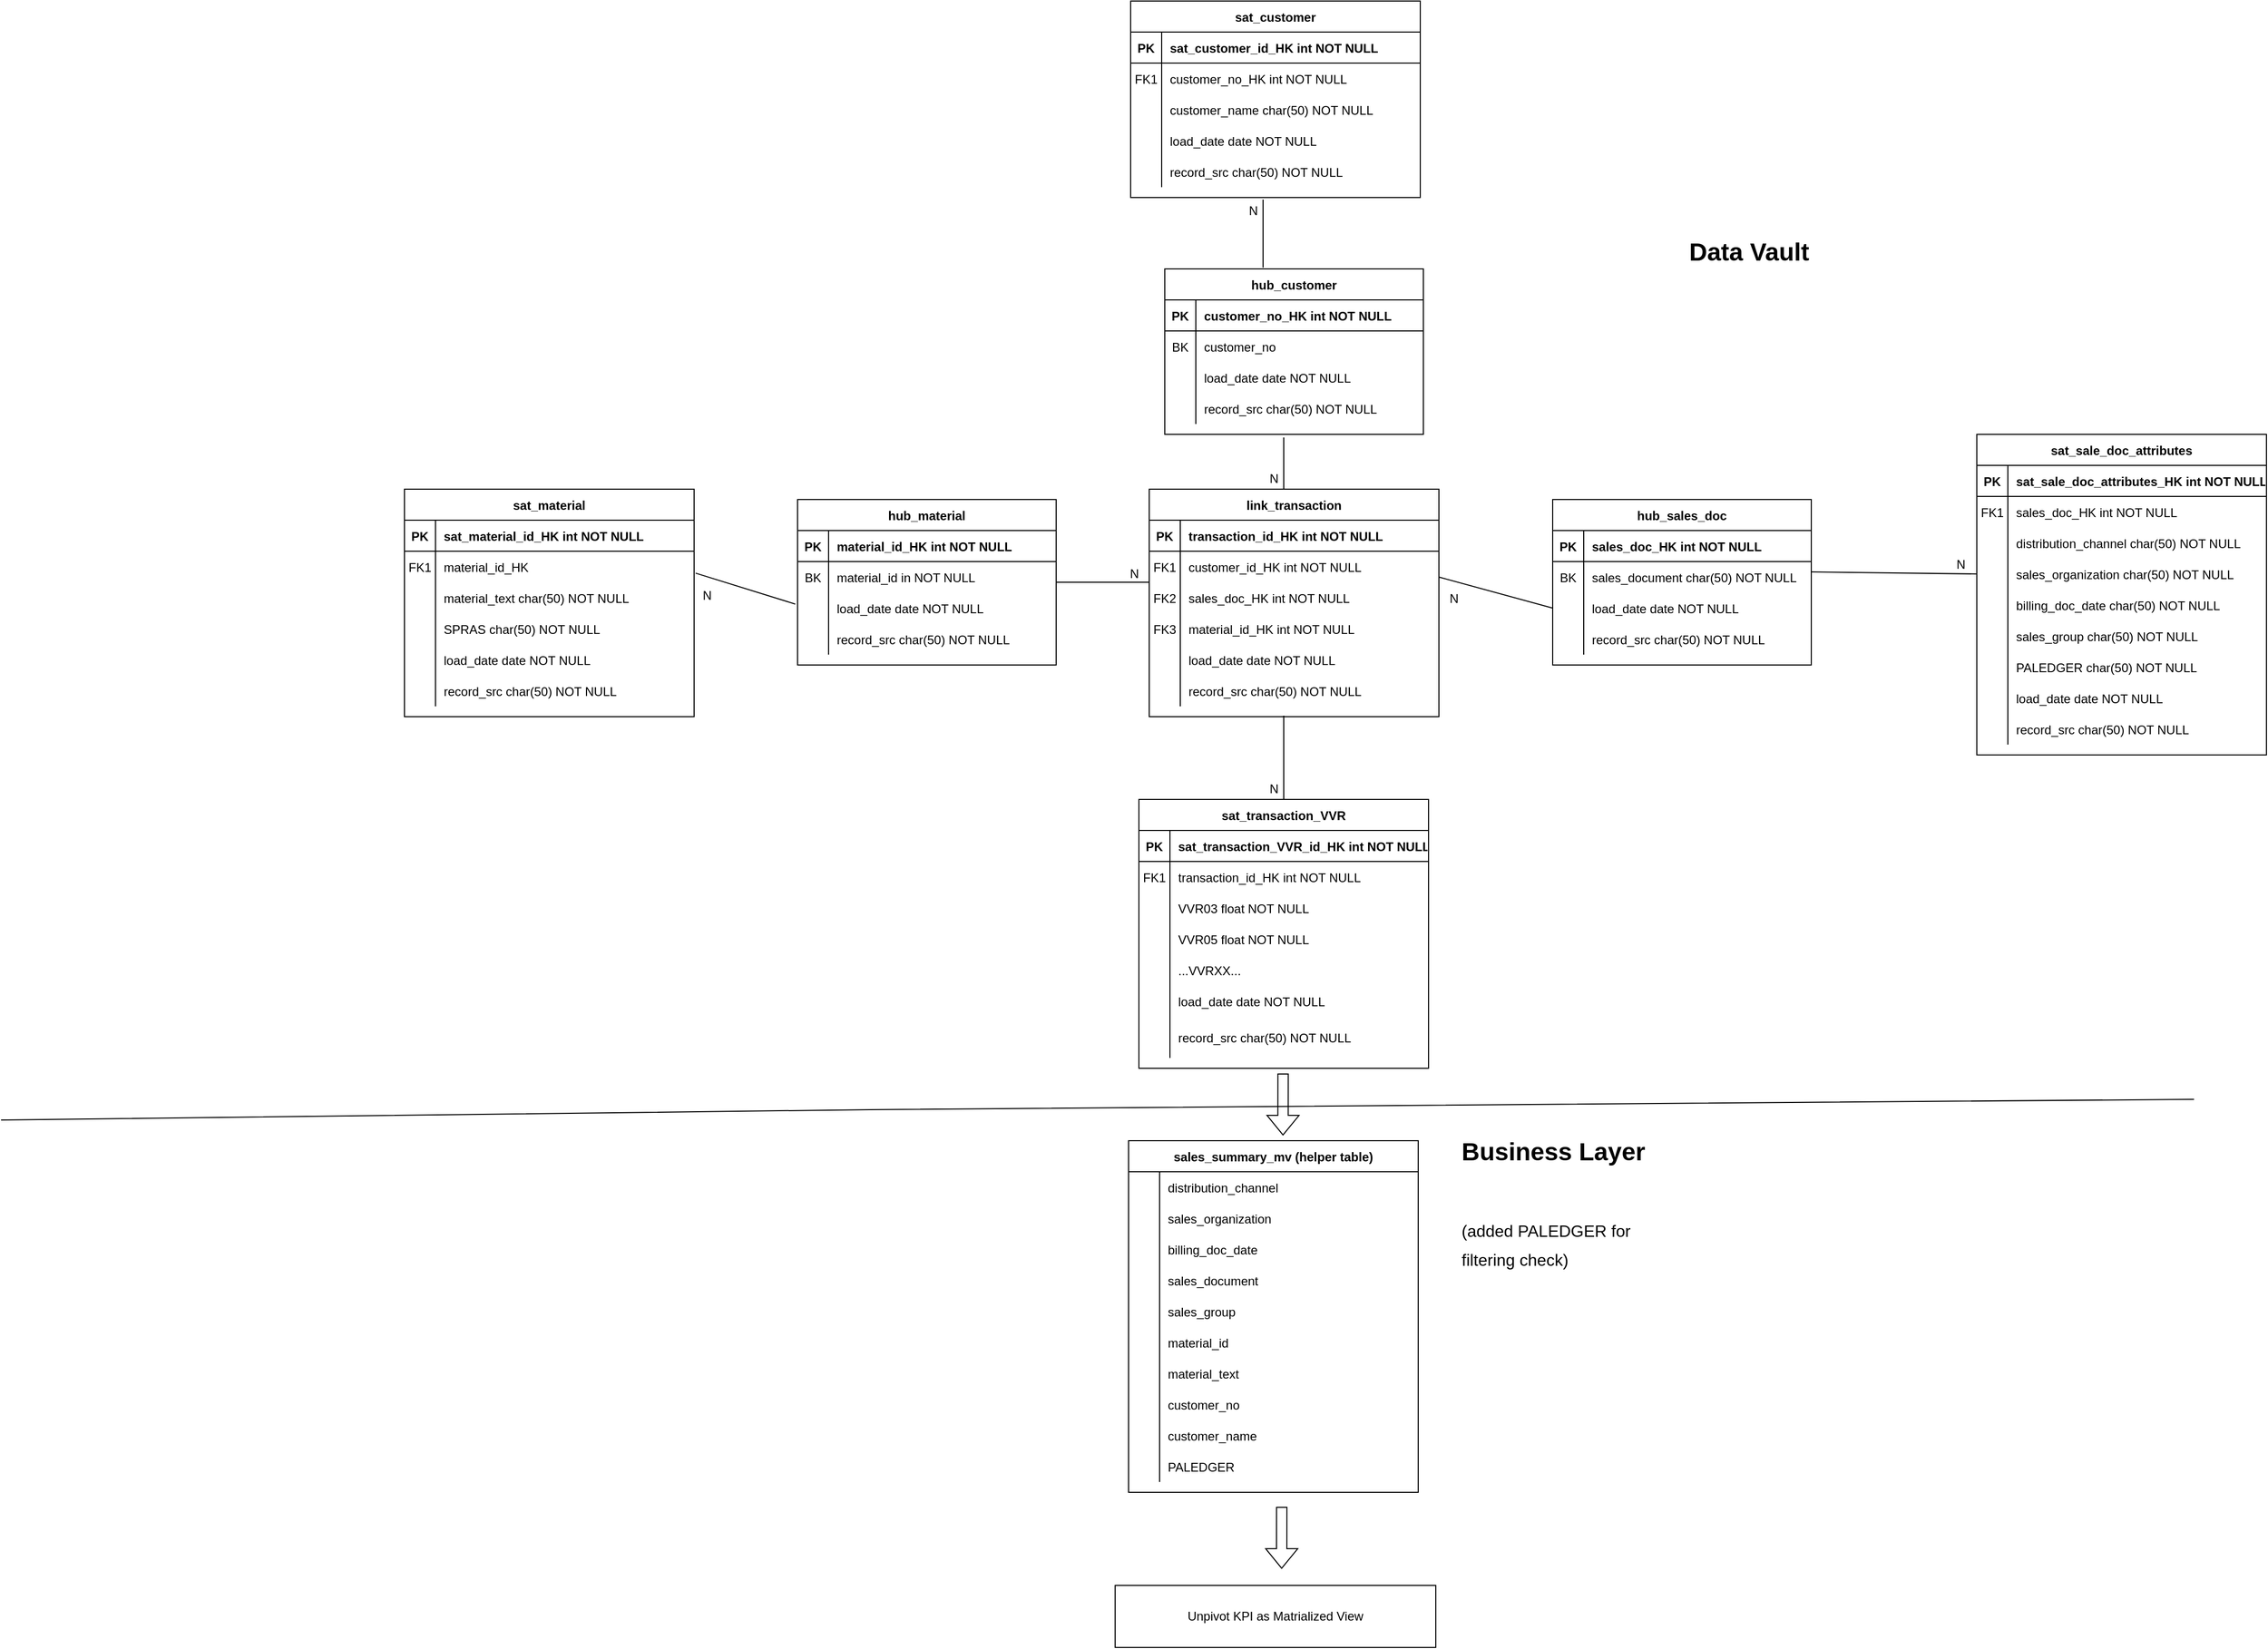 <mxfile version="26.2.15" pages="2">
  <diagram id="R2lEEEUBdFMjLlhIrx00" name="Page-1">
    <mxGraphModel dx="1513" dy="2289" grid="1" gridSize="10" guides="1" tooltips="1" connect="1" arrows="1" fold="1" page="1" pageScale="1" pageWidth="850" pageHeight="1100" math="0" shadow="0" extFonts="Permanent Marker^https://fonts.googleapis.com/css?family=Permanent+Marker">
      <root>
        <mxCell id="0" />
        <mxCell id="1" parent="0" />
        <mxCell id="C-vyLk0tnHw3VtMMgP7b-2" value="hub_material" style="shape=table;startSize=30;container=1;collapsible=1;childLayout=tableLayout;fixedRows=1;rowLines=0;fontStyle=1;align=center;resizeLast=1;" parent="1" vertex="1">
          <mxGeometry x="150" y="350" width="250" height="160" as="geometry" />
        </mxCell>
        <mxCell id="C-vyLk0tnHw3VtMMgP7b-3" value="" style="shape=partialRectangle;collapsible=0;dropTarget=0;pointerEvents=0;fillColor=none;points=[[0,0.5],[1,0.5]];portConstraint=eastwest;top=0;left=0;right=0;bottom=1;" parent="C-vyLk0tnHw3VtMMgP7b-2" vertex="1">
          <mxGeometry y="30" width="250" height="30" as="geometry" />
        </mxCell>
        <mxCell id="C-vyLk0tnHw3VtMMgP7b-4" value="PK" style="shape=partialRectangle;overflow=hidden;connectable=0;fillColor=none;top=0;left=0;bottom=0;right=0;fontStyle=1;" parent="C-vyLk0tnHw3VtMMgP7b-3" vertex="1">
          <mxGeometry width="30" height="30" as="geometry">
            <mxRectangle width="30" height="30" as="alternateBounds" />
          </mxGeometry>
        </mxCell>
        <mxCell id="C-vyLk0tnHw3VtMMgP7b-5" value="material_id_HK int NOT NULL " style="shape=partialRectangle;overflow=hidden;connectable=0;fillColor=none;top=0;left=0;bottom=0;right=0;align=left;spacingLeft=6;fontStyle=1;" parent="C-vyLk0tnHw3VtMMgP7b-3" vertex="1">
          <mxGeometry x="30" width="220" height="30" as="geometry">
            <mxRectangle width="220" height="30" as="alternateBounds" />
          </mxGeometry>
        </mxCell>
        <mxCell id="c42nW5d7UT0iTf5s_PNG-221" style="shape=partialRectangle;collapsible=0;dropTarget=0;pointerEvents=0;fillColor=none;points=[[0,0.5],[1,0.5]];portConstraint=eastwest;top=0;left=0;right=0;bottom=0;" parent="C-vyLk0tnHw3VtMMgP7b-2" vertex="1">
          <mxGeometry y="60" width="250" height="30" as="geometry" />
        </mxCell>
        <mxCell id="c42nW5d7UT0iTf5s_PNG-222" value="BK" style="shape=partialRectangle;overflow=hidden;connectable=0;fillColor=none;top=0;left=0;bottom=0;right=0;" parent="c42nW5d7UT0iTf5s_PNG-221" vertex="1">
          <mxGeometry width="30" height="30" as="geometry">
            <mxRectangle width="30" height="30" as="alternateBounds" />
          </mxGeometry>
        </mxCell>
        <mxCell id="c42nW5d7UT0iTf5s_PNG-223" value="material_id in NOT NULL" style="shape=partialRectangle;overflow=hidden;connectable=0;fillColor=none;top=0;left=0;bottom=0;right=0;align=left;spacingLeft=6;" parent="c42nW5d7UT0iTf5s_PNG-221" vertex="1">
          <mxGeometry x="30" width="220" height="30" as="geometry">
            <mxRectangle width="220" height="30" as="alternateBounds" />
          </mxGeometry>
        </mxCell>
        <mxCell id="C-vyLk0tnHw3VtMMgP7b-6" value="" style="shape=partialRectangle;collapsible=0;dropTarget=0;pointerEvents=0;fillColor=none;points=[[0,0.5],[1,0.5]];portConstraint=eastwest;top=0;left=0;right=0;bottom=0;" parent="C-vyLk0tnHw3VtMMgP7b-2" vertex="1">
          <mxGeometry y="90" width="250" height="30" as="geometry" />
        </mxCell>
        <mxCell id="C-vyLk0tnHw3VtMMgP7b-7" value="" style="shape=partialRectangle;overflow=hidden;connectable=0;fillColor=none;top=0;left=0;bottom=0;right=0;" parent="C-vyLk0tnHw3VtMMgP7b-6" vertex="1">
          <mxGeometry width="30" height="30" as="geometry">
            <mxRectangle width="30" height="30" as="alternateBounds" />
          </mxGeometry>
        </mxCell>
        <mxCell id="C-vyLk0tnHw3VtMMgP7b-8" value="load_date date NOT NULL" style="shape=partialRectangle;overflow=hidden;connectable=0;fillColor=none;top=0;left=0;bottom=0;right=0;align=left;spacingLeft=6;" parent="C-vyLk0tnHw3VtMMgP7b-6" vertex="1">
          <mxGeometry x="30" width="220" height="30" as="geometry">
            <mxRectangle width="220" height="30" as="alternateBounds" />
          </mxGeometry>
        </mxCell>
        <mxCell id="C-vyLk0tnHw3VtMMgP7b-9" value="" style="shape=partialRectangle;collapsible=0;dropTarget=0;pointerEvents=0;fillColor=none;points=[[0,0.5],[1,0.5]];portConstraint=eastwest;top=0;left=0;right=0;bottom=0;" parent="C-vyLk0tnHw3VtMMgP7b-2" vertex="1">
          <mxGeometry y="120" width="250" height="30" as="geometry" />
        </mxCell>
        <mxCell id="C-vyLk0tnHw3VtMMgP7b-10" value="" style="shape=partialRectangle;overflow=hidden;connectable=0;fillColor=none;top=0;left=0;bottom=0;right=0;" parent="C-vyLk0tnHw3VtMMgP7b-9" vertex="1">
          <mxGeometry width="30" height="30" as="geometry">
            <mxRectangle width="30" height="30" as="alternateBounds" />
          </mxGeometry>
        </mxCell>
        <mxCell id="C-vyLk0tnHw3VtMMgP7b-11" value="record_src char(50) NOT NULL" style="shape=partialRectangle;overflow=hidden;connectable=0;fillColor=none;top=0;left=0;bottom=0;right=0;align=left;spacingLeft=6;" parent="C-vyLk0tnHw3VtMMgP7b-9" vertex="1">
          <mxGeometry x="30" width="220" height="30" as="geometry">
            <mxRectangle width="220" height="30" as="alternateBounds" />
          </mxGeometry>
        </mxCell>
        <mxCell id="C-vyLk0tnHw3VtMMgP7b-13" value="hub_sales_doc" style="shape=table;startSize=30;container=1;collapsible=1;childLayout=tableLayout;fixedRows=1;rowLines=0;fontStyle=1;align=center;resizeLast=1;" parent="1" vertex="1">
          <mxGeometry x="880" y="350" width="250" height="160" as="geometry" />
        </mxCell>
        <mxCell id="C-vyLk0tnHw3VtMMgP7b-14" value="" style="shape=partialRectangle;collapsible=0;dropTarget=0;pointerEvents=0;fillColor=none;points=[[0,0.5],[1,0.5]];portConstraint=eastwest;top=0;left=0;right=0;bottom=1;" parent="C-vyLk0tnHw3VtMMgP7b-13" vertex="1">
          <mxGeometry y="30" width="250" height="30" as="geometry" />
        </mxCell>
        <mxCell id="C-vyLk0tnHw3VtMMgP7b-15" value="PK" style="shape=partialRectangle;overflow=hidden;connectable=0;fillColor=none;top=0;left=0;bottom=0;right=0;fontStyle=1;" parent="C-vyLk0tnHw3VtMMgP7b-14" vertex="1">
          <mxGeometry width="30" height="30" as="geometry">
            <mxRectangle width="30" height="30" as="alternateBounds" />
          </mxGeometry>
        </mxCell>
        <mxCell id="C-vyLk0tnHw3VtMMgP7b-16" value="sales_doc_HK int NOT NULL" style="shape=partialRectangle;overflow=hidden;connectable=0;fillColor=none;top=0;left=0;bottom=0;right=0;align=left;spacingLeft=6;fontStyle=1;" parent="C-vyLk0tnHw3VtMMgP7b-14" vertex="1">
          <mxGeometry x="30" width="220" height="30" as="geometry">
            <mxRectangle width="220" height="30" as="alternateBounds" />
          </mxGeometry>
        </mxCell>
        <mxCell id="c42nW5d7UT0iTf5s_PNG-179" style="shape=partialRectangle;collapsible=0;dropTarget=0;pointerEvents=0;fillColor=none;points=[[0,0.5],[1,0.5]];portConstraint=eastwest;top=0;left=0;right=0;bottom=0;" parent="C-vyLk0tnHw3VtMMgP7b-13" vertex="1">
          <mxGeometry y="60" width="250" height="30" as="geometry" />
        </mxCell>
        <mxCell id="c42nW5d7UT0iTf5s_PNG-180" value="BK" style="shape=partialRectangle;overflow=hidden;connectable=0;fillColor=none;top=0;left=0;bottom=0;right=0;" parent="c42nW5d7UT0iTf5s_PNG-179" vertex="1">
          <mxGeometry width="30" height="30" as="geometry">
            <mxRectangle width="30" height="30" as="alternateBounds" />
          </mxGeometry>
        </mxCell>
        <mxCell id="c42nW5d7UT0iTf5s_PNG-181" value="sales_document char(50) NOT NULL" style="shape=partialRectangle;overflow=hidden;connectable=0;fillColor=none;top=0;left=0;bottom=0;right=0;align=left;spacingLeft=6;" parent="c42nW5d7UT0iTf5s_PNG-179" vertex="1">
          <mxGeometry x="30" width="220" height="30" as="geometry">
            <mxRectangle width="220" height="30" as="alternateBounds" />
          </mxGeometry>
        </mxCell>
        <mxCell id="C-vyLk0tnHw3VtMMgP7b-17" value="" style="shape=partialRectangle;collapsible=0;dropTarget=0;pointerEvents=0;fillColor=none;points=[[0,0.5],[1,0.5]];portConstraint=eastwest;top=0;left=0;right=0;bottom=0;" parent="C-vyLk0tnHw3VtMMgP7b-13" vertex="1">
          <mxGeometry y="90" width="250" height="30" as="geometry" />
        </mxCell>
        <mxCell id="C-vyLk0tnHw3VtMMgP7b-18" value="" style="shape=partialRectangle;overflow=hidden;connectable=0;fillColor=none;top=0;left=0;bottom=0;right=0;" parent="C-vyLk0tnHw3VtMMgP7b-17" vertex="1">
          <mxGeometry width="30" height="30" as="geometry">
            <mxRectangle width="30" height="30" as="alternateBounds" />
          </mxGeometry>
        </mxCell>
        <mxCell id="C-vyLk0tnHw3VtMMgP7b-19" value="load_date date NOT NULL" style="shape=partialRectangle;overflow=hidden;connectable=0;fillColor=none;top=0;left=0;bottom=0;right=0;align=left;spacingLeft=6;" parent="C-vyLk0tnHw3VtMMgP7b-17" vertex="1">
          <mxGeometry x="30" width="220" height="30" as="geometry">
            <mxRectangle width="220" height="30" as="alternateBounds" />
          </mxGeometry>
        </mxCell>
        <mxCell id="C-vyLk0tnHw3VtMMgP7b-20" value="" style="shape=partialRectangle;collapsible=0;dropTarget=0;pointerEvents=0;fillColor=none;points=[[0,0.5],[1,0.5]];portConstraint=eastwest;top=0;left=0;right=0;bottom=0;" parent="C-vyLk0tnHw3VtMMgP7b-13" vertex="1">
          <mxGeometry y="120" width="250" height="30" as="geometry" />
        </mxCell>
        <mxCell id="C-vyLk0tnHw3VtMMgP7b-21" value="" style="shape=partialRectangle;overflow=hidden;connectable=0;fillColor=none;top=0;left=0;bottom=0;right=0;" parent="C-vyLk0tnHw3VtMMgP7b-20" vertex="1">
          <mxGeometry width="30" height="30" as="geometry">
            <mxRectangle width="30" height="30" as="alternateBounds" />
          </mxGeometry>
        </mxCell>
        <mxCell id="C-vyLk0tnHw3VtMMgP7b-22" value="record_src char(50) NOT NULL" style="shape=partialRectangle;overflow=hidden;connectable=0;fillColor=none;top=0;left=0;bottom=0;right=0;align=left;spacingLeft=6;" parent="C-vyLk0tnHw3VtMMgP7b-20" vertex="1">
          <mxGeometry x="30" width="220" height="30" as="geometry">
            <mxRectangle width="220" height="30" as="alternateBounds" />
          </mxGeometry>
        </mxCell>
        <mxCell id="C-vyLk0tnHw3VtMMgP7b-23" value="hub_customer" style="shape=table;startSize=30;container=1;collapsible=1;childLayout=tableLayout;fixedRows=1;rowLines=0;fontStyle=1;align=center;resizeLast=1;" parent="1" vertex="1">
          <mxGeometry x="505" y="127" width="250" height="160" as="geometry" />
        </mxCell>
        <mxCell id="C-vyLk0tnHw3VtMMgP7b-24" value="" style="shape=partialRectangle;collapsible=0;dropTarget=0;pointerEvents=0;fillColor=none;points=[[0,0.5],[1,0.5]];portConstraint=eastwest;top=0;left=0;right=0;bottom=1;" parent="C-vyLk0tnHw3VtMMgP7b-23" vertex="1">
          <mxGeometry y="30" width="250" height="30" as="geometry" />
        </mxCell>
        <mxCell id="C-vyLk0tnHw3VtMMgP7b-25" value="PK" style="shape=partialRectangle;overflow=hidden;connectable=0;fillColor=none;top=0;left=0;bottom=0;right=0;fontStyle=1;" parent="C-vyLk0tnHw3VtMMgP7b-24" vertex="1">
          <mxGeometry width="30" height="30" as="geometry">
            <mxRectangle width="30" height="30" as="alternateBounds" />
          </mxGeometry>
        </mxCell>
        <mxCell id="C-vyLk0tnHw3VtMMgP7b-26" value="customer_no_HK int NOT NULL" style="shape=partialRectangle;overflow=hidden;connectable=0;fillColor=none;top=0;left=0;bottom=0;right=0;align=left;spacingLeft=6;fontStyle=1;" parent="C-vyLk0tnHw3VtMMgP7b-24" vertex="1">
          <mxGeometry x="30" width="220" height="30" as="geometry">
            <mxRectangle width="220" height="30" as="alternateBounds" />
          </mxGeometry>
        </mxCell>
        <mxCell id="c42nW5d7UT0iTf5s_PNG-224" style="shape=partialRectangle;collapsible=0;dropTarget=0;pointerEvents=0;fillColor=none;points=[[0,0.5],[1,0.5]];portConstraint=eastwest;top=0;left=0;right=0;bottom=0;" parent="C-vyLk0tnHw3VtMMgP7b-23" vertex="1">
          <mxGeometry y="60" width="250" height="30" as="geometry" />
        </mxCell>
        <mxCell id="c42nW5d7UT0iTf5s_PNG-225" value="BK" style="shape=partialRectangle;overflow=hidden;connectable=0;fillColor=none;top=0;left=0;bottom=0;right=0;" parent="c42nW5d7UT0iTf5s_PNG-224" vertex="1">
          <mxGeometry width="30" height="30" as="geometry">
            <mxRectangle width="30" height="30" as="alternateBounds" />
          </mxGeometry>
        </mxCell>
        <mxCell id="c42nW5d7UT0iTf5s_PNG-226" value="customer_no" style="shape=partialRectangle;overflow=hidden;connectable=0;fillColor=none;top=0;left=0;bottom=0;right=0;align=left;spacingLeft=6;" parent="c42nW5d7UT0iTf5s_PNG-224" vertex="1">
          <mxGeometry x="30" width="220" height="30" as="geometry">
            <mxRectangle width="220" height="30" as="alternateBounds" />
          </mxGeometry>
        </mxCell>
        <mxCell id="C-vyLk0tnHw3VtMMgP7b-27" value="" style="shape=partialRectangle;collapsible=0;dropTarget=0;pointerEvents=0;fillColor=none;points=[[0,0.5],[1,0.5]];portConstraint=eastwest;top=0;left=0;right=0;bottom=0;" parent="C-vyLk0tnHw3VtMMgP7b-23" vertex="1">
          <mxGeometry y="90" width="250" height="30" as="geometry" />
        </mxCell>
        <mxCell id="C-vyLk0tnHw3VtMMgP7b-28" value="" style="shape=partialRectangle;overflow=hidden;connectable=0;fillColor=none;top=0;left=0;bottom=0;right=0;" parent="C-vyLk0tnHw3VtMMgP7b-27" vertex="1">
          <mxGeometry width="30" height="30" as="geometry">
            <mxRectangle width="30" height="30" as="alternateBounds" />
          </mxGeometry>
        </mxCell>
        <mxCell id="C-vyLk0tnHw3VtMMgP7b-29" value="load_date date NOT NULL" style="shape=partialRectangle;overflow=hidden;connectable=0;fillColor=none;top=0;left=0;bottom=0;right=0;align=left;spacingLeft=6;" parent="C-vyLk0tnHw3VtMMgP7b-27" vertex="1">
          <mxGeometry x="30" width="220" height="30" as="geometry">
            <mxRectangle width="220" height="30" as="alternateBounds" />
          </mxGeometry>
        </mxCell>
        <mxCell id="c42nW5d7UT0iTf5s_PNG-96" style="shape=partialRectangle;collapsible=0;dropTarget=0;pointerEvents=0;fillColor=none;points=[[0,0.5],[1,0.5]];portConstraint=eastwest;top=0;left=0;right=0;bottom=0;" parent="C-vyLk0tnHw3VtMMgP7b-23" vertex="1">
          <mxGeometry y="120" width="250" height="30" as="geometry" />
        </mxCell>
        <mxCell id="c42nW5d7UT0iTf5s_PNG-97" style="shape=partialRectangle;overflow=hidden;connectable=0;fillColor=none;top=0;left=0;bottom=0;right=0;" parent="c42nW5d7UT0iTf5s_PNG-96" vertex="1">
          <mxGeometry width="30" height="30" as="geometry">
            <mxRectangle width="30" height="30" as="alternateBounds" />
          </mxGeometry>
        </mxCell>
        <mxCell id="c42nW5d7UT0iTf5s_PNG-98" value="record_src char(50) NOT NULL" style="shape=partialRectangle;overflow=hidden;connectable=0;fillColor=none;top=0;left=0;bottom=0;right=0;align=left;spacingLeft=6;" parent="c42nW5d7UT0iTf5s_PNG-96" vertex="1">
          <mxGeometry x="30" width="220" height="30" as="geometry">
            <mxRectangle width="220" height="30" as="alternateBounds" />
          </mxGeometry>
        </mxCell>
        <mxCell id="e3JY8JkqCeXUUvWcBjIi-2" value="link_transaction" style="shape=table;startSize=30;container=1;collapsible=1;childLayout=tableLayout;fixedRows=1;rowLines=0;fontStyle=1;align=center;resizeLast=1;" parent="1" vertex="1">
          <mxGeometry x="490" y="340" width="280" height="220" as="geometry" />
        </mxCell>
        <mxCell id="e3JY8JkqCeXUUvWcBjIi-3" value="" style="shape=partialRectangle;collapsible=0;dropTarget=0;pointerEvents=0;fillColor=none;points=[[0,0.5],[1,0.5]];portConstraint=eastwest;top=0;left=0;right=0;bottom=1;" parent="e3JY8JkqCeXUUvWcBjIi-2" vertex="1">
          <mxGeometry y="30" width="280" height="30" as="geometry" />
        </mxCell>
        <mxCell id="e3JY8JkqCeXUUvWcBjIi-4" value="PK" style="shape=partialRectangle;overflow=hidden;connectable=0;fillColor=none;top=0;left=0;bottom=0;right=0;fontStyle=1;" parent="e3JY8JkqCeXUUvWcBjIi-3" vertex="1">
          <mxGeometry width="30" height="30" as="geometry">
            <mxRectangle width="30" height="30" as="alternateBounds" />
          </mxGeometry>
        </mxCell>
        <mxCell id="e3JY8JkqCeXUUvWcBjIi-5" value="transaction_id_HK int NOT NULL" style="shape=partialRectangle;overflow=hidden;connectable=0;fillColor=none;top=0;left=0;bottom=0;right=0;align=left;spacingLeft=6;fontStyle=1;" parent="e3JY8JkqCeXUUvWcBjIi-3" vertex="1">
          <mxGeometry x="30" width="250" height="30" as="geometry">
            <mxRectangle width="250" height="30" as="alternateBounds" />
          </mxGeometry>
        </mxCell>
        <mxCell id="e3JY8JkqCeXUUvWcBjIi-6" value="" style="shape=partialRectangle;collapsible=0;dropTarget=0;pointerEvents=0;fillColor=none;points=[[0,0.5],[1,0.5]];portConstraint=eastwest;top=0;left=0;right=0;bottom=0;" parent="e3JY8JkqCeXUUvWcBjIi-2" vertex="1">
          <mxGeometry y="60" width="280" height="30" as="geometry" />
        </mxCell>
        <mxCell id="e3JY8JkqCeXUUvWcBjIi-7" value="FK1" style="shape=partialRectangle;overflow=hidden;connectable=0;fillColor=none;top=0;left=0;bottom=0;right=0;" parent="e3JY8JkqCeXUUvWcBjIi-6" vertex="1">
          <mxGeometry width="30" height="30" as="geometry">
            <mxRectangle width="30" height="30" as="alternateBounds" />
          </mxGeometry>
        </mxCell>
        <mxCell id="e3JY8JkqCeXUUvWcBjIi-8" value="customer_id_HK int NOT NULL" style="shape=partialRectangle;overflow=hidden;connectable=0;fillColor=none;top=0;left=0;bottom=0;right=0;align=left;spacingLeft=6;" parent="e3JY8JkqCeXUUvWcBjIi-6" vertex="1">
          <mxGeometry x="30" width="250" height="30" as="geometry">
            <mxRectangle width="250" height="30" as="alternateBounds" />
          </mxGeometry>
        </mxCell>
        <mxCell id="e3JY8JkqCeXUUvWcBjIi-9" value="" style="shape=partialRectangle;collapsible=0;dropTarget=0;pointerEvents=0;fillColor=none;points=[[0,0.5],[1,0.5]];portConstraint=eastwest;top=0;left=0;right=0;bottom=0;" parent="e3JY8JkqCeXUUvWcBjIi-2" vertex="1">
          <mxGeometry y="90" width="280" height="30" as="geometry" />
        </mxCell>
        <mxCell id="e3JY8JkqCeXUUvWcBjIi-10" value="FK2" style="shape=partialRectangle;overflow=hidden;connectable=0;fillColor=none;top=0;left=0;bottom=0;right=0;" parent="e3JY8JkqCeXUUvWcBjIi-9" vertex="1">
          <mxGeometry width="30" height="30" as="geometry">
            <mxRectangle width="30" height="30" as="alternateBounds" />
          </mxGeometry>
        </mxCell>
        <mxCell id="e3JY8JkqCeXUUvWcBjIi-11" value="sales_doc_HK int NOT NULL" style="shape=partialRectangle;overflow=hidden;connectable=0;fillColor=none;top=0;left=0;bottom=0;right=0;align=left;spacingLeft=6;" parent="e3JY8JkqCeXUUvWcBjIi-9" vertex="1">
          <mxGeometry x="30" width="250" height="30" as="geometry">
            <mxRectangle width="250" height="30" as="alternateBounds" />
          </mxGeometry>
        </mxCell>
        <mxCell id="c42nW5d7UT0iTf5s_PNG-38" style="shape=partialRectangle;collapsible=0;dropTarget=0;pointerEvents=0;fillColor=none;points=[[0,0.5],[1,0.5]];portConstraint=eastwest;top=0;left=0;right=0;bottom=0;" parent="e3JY8JkqCeXUUvWcBjIi-2" vertex="1">
          <mxGeometry y="120" width="280" height="30" as="geometry" />
        </mxCell>
        <mxCell id="c42nW5d7UT0iTf5s_PNG-39" value="FK3" style="shape=partialRectangle;overflow=hidden;connectable=0;fillColor=none;top=0;left=0;bottom=0;right=0;" parent="c42nW5d7UT0iTf5s_PNG-38" vertex="1">
          <mxGeometry width="30" height="30" as="geometry">
            <mxRectangle width="30" height="30" as="alternateBounds" />
          </mxGeometry>
        </mxCell>
        <mxCell id="c42nW5d7UT0iTf5s_PNG-40" value="material_id_HK int NOT NULL" style="shape=partialRectangle;overflow=hidden;connectable=0;fillColor=none;top=0;left=0;bottom=0;right=0;align=left;spacingLeft=6;" parent="c42nW5d7UT0iTf5s_PNG-38" vertex="1">
          <mxGeometry x="30" width="250" height="30" as="geometry">
            <mxRectangle width="250" height="30" as="alternateBounds" />
          </mxGeometry>
        </mxCell>
        <mxCell id="c42nW5d7UT0iTf5s_PNG-71" style="shape=partialRectangle;collapsible=0;dropTarget=0;pointerEvents=0;fillColor=none;points=[[0,0.5],[1,0.5]];portConstraint=eastwest;top=0;left=0;right=0;bottom=0;" parent="e3JY8JkqCeXUUvWcBjIi-2" vertex="1">
          <mxGeometry y="150" width="280" height="30" as="geometry" />
        </mxCell>
        <mxCell id="c42nW5d7UT0iTf5s_PNG-72" style="shape=partialRectangle;overflow=hidden;connectable=0;fillColor=none;top=0;left=0;bottom=0;right=0;" parent="c42nW5d7UT0iTf5s_PNG-71" vertex="1">
          <mxGeometry width="30" height="30" as="geometry">
            <mxRectangle width="30" height="30" as="alternateBounds" />
          </mxGeometry>
        </mxCell>
        <mxCell id="c42nW5d7UT0iTf5s_PNG-73" value="load_date date NOT NULL" style="shape=partialRectangle;overflow=hidden;connectable=0;fillColor=none;top=0;left=0;bottom=0;right=0;align=left;spacingLeft=6;" parent="c42nW5d7UT0iTf5s_PNG-71" vertex="1">
          <mxGeometry x="30" width="250" height="30" as="geometry">
            <mxRectangle width="250" height="30" as="alternateBounds" />
          </mxGeometry>
        </mxCell>
        <mxCell id="c42nW5d7UT0iTf5s_PNG-35" style="shape=partialRectangle;collapsible=0;dropTarget=0;pointerEvents=0;fillColor=none;points=[[0,0.5],[1,0.5]];portConstraint=eastwest;top=0;left=0;right=0;bottom=0;" parent="e3JY8JkqCeXUUvWcBjIi-2" vertex="1">
          <mxGeometry y="180" width="280" height="30" as="geometry" />
        </mxCell>
        <mxCell id="c42nW5d7UT0iTf5s_PNG-36" style="shape=partialRectangle;overflow=hidden;connectable=0;fillColor=none;top=0;left=0;bottom=0;right=0;" parent="c42nW5d7UT0iTf5s_PNG-35" vertex="1">
          <mxGeometry width="30" height="30" as="geometry">
            <mxRectangle width="30" height="30" as="alternateBounds" />
          </mxGeometry>
        </mxCell>
        <mxCell id="c42nW5d7UT0iTf5s_PNG-37" value="record_src char(50) NOT NULL" style="shape=partialRectangle;overflow=hidden;connectable=0;fillColor=none;top=0;left=0;bottom=0;right=0;align=left;spacingLeft=6;" parent="c42nW5d7UT0iTf5s_PNG-35" vertex="1">
          <mxGeometry x="30" width="250" height="30" as="geometry">
            <mxRectangle width="250" height="30" as="alternateBounds" />
          </mxGeometry>
        </mxCell>
        <mxCell id="c42nW5d7UT0iTf5s_PNG-99" value="sat_material" style="shape=table;startSize=30;container=1;collapsible=1;childLayout=tableLayout;fixedRows=1;rowLines=0;fontStyle=1;align=center;resizeLast=1;" parent="1" vertex="1">
          <mxGeometry x="-230" y="340" width="280" height="220" as="geometry" />
        </mxCell>
        <mxCell id="c42nW5d7UT0iTf5s_PNG-100" value="" style="shape=partialRectangle;collapsible=0;dropTarget=0;pointerEvents=0;fillColor=none;points=[[0,0.5],[1,0.5]];portConstraint=eastwest;top=0;left=0;right=0;bottom=1;" parent="c42nW5d7UT0iTf5s_PNG-99" vertex="1">
          <mxGeometry y="30" width="280" height="30" as="geometry" />
        </mxCell>
        <mxCell id="c42nW5d7UT0iTf5s_PNG-101" value="PK" style="shape=partialRectangle;overflow=hidden;connectable=0;fillColor=none;top=0;left=0;bottom=0;right=0;fontStyle=1;" parent="c42nW5d7UT0iTf5s_PNG-100" vertex="1">
          <mxGeometry width="30" height="30" as="geometry">
            <mxRectangle width="30" height="30" as="alternateBounds" />
          </mxGeometry>
        </mxCell>
        <mxCell id="c42nW5d7UT0iTf5s_PNG-102" value="sat_material_id_HK int NOT NULL" style="shape=partialRectangle;overflow=hidden;connectable=0;fillColor=none;top=0;left=0;bottom=0;right=0;align=left;spacingLeft=6;fontStyle=1;" parent="c42nW5d7UT0iTf5s_PNG-100" vertex="1">
          <mxGeometry x="30" width="250" height="30" as="geometry">
            <mxRectangle width="250" height="30" as="alternateBounds" />
          </mxGeometry>
        </mxCell>
        <mxCell id="c42nW5d7UT0iTf5s_PNG-103" value="" style="shape=partialRectangle;collapsible=0;dropTarget=0;pointerEvents=0;fillColor=none;points=[[0,0.5],[1,0.5]];portConstraint=eastwest;top=0;left=0;right=0;bottom=0;" parent="c42nW5d7UT0iTf5s_PNG-99" vertex="1">
          <mxGeometry y="60" width="280" height="30" as="geometry" />
        </mxCell>
        <mxCell id="c42nW5d7UT0iTf5s_PNG-104" value="FK1" style="shape=partialRectangle;overflow=hidden;connectable=0;fillColor=none;top=0;left=0;bottom=0;right=0;" parent="c42nW5d7UT0iTf5s_PNG-103" vertex="1">
          <mxGeometry width="30" height="30" as="geometry">
            <mxRectangle width="30" height="30" as="alternateBounds" />
          </mxGeometry>
        </mxCell>
        <mxCell id="c42nW5d7UT0iTf5s_PNG-105" value="material_id_HK" style="shape=partialRectangle;overflow=hidden;connectable=0;fillColor=none;top=0;left=0;bottom=0;right=0;align=left;spacingLeft=6;" parent="c42nW5d7UT0iTf5s_PNG-103" vertex="1">
          <mxGeometry x="30" width="250" height="30" as="geometry">
            <mxRectangle width="250" height="30" as="alternateBounds" />
          </mxGeometry>
        </mxCell>
        <mxCell id="c42nW5d7UT0iTf5s_PNG-106" value="" style="shape=partialRectangle;collapsible=0;dropTarget=0;pointerEvents=0;fillColor=none;points=[[0,0.5],[1,0.5]];portConstraint=eastwest;top=0;left=0;right=0;bottom=0;" parent="c42nW5d7UT0iTf5s_PNG-99" vertex="1">
          <mxGeometry y="90" width="280" height="30" as="geometry" />
        </mxCell>
        <mxCell id="c42nW5d7UT0iTf5s_PNG-107" value="" style="shape=partialRectangle;overflow=hidden;connectable=0;fillColor=none;top=0;left=0;bottom=0;right=0;" parent="c42nW5d7UT0iTf5s_PNG-106" vertex="1">
          <mxGeometry width="30" height="30" as="geometry">
            <mxRectangle width="30" height="30" as="alternateBounds" />
          </mxGeometry>
        </mxCell>
        <mxCell id="c42nW5d7UT0iTf5s_PNG-108" value="material_text char(50) NOT NULL" style="shape=partialRectangle;overflow=hidden;connectable=0;fillColor=none;top=0;left=0;bottom=0;right=0;align=left;spacingLeft=6;" parent="c42nW5d7UT0iTf5s_PNG-106" vertex="1">
          <mxGeometry x="30" width="250" height="30" as="geometry">
            <mxRectangle width="250" height="30" as="alternateBounds" />
          </mxGeometry>
        </mxCell>
        <mxCell id="c42nW5d7UT0iTf5s_PNG-279" style="shape=partialRectangle;collapsible=0;dropTarget=0;pointerEvents=0;fillColor=none;points=[[0,0.5],[1,0.5]];portConstraint=eastwest;top=0;left=0;right=0;bottom=0;" parent="c42nW5d7UT0iTf5s_PNG-99" vertex="1">
          <mxGeometry y="120" width="280" height="30" as="geometry" />
        </mxCell>
        <mxCell id="c42nW5d7UT0iTf5s_PNG-280" style="shape=partialRectangle;overflow=hidden;connectable=0;fillColor=none;top=0;left=0;bottom=0;right=0;" parent="c42nW5d7UT0iTf5s_PNG-279" vertex="1">
          <mxGeometry width="30" height="30" as="geometry">
            <mxRectangle width="30" height="30" as="alternateBounds" />
          </mxGeometry>
        </mxCell>
        <mxCell id="c42nW5d7UT0iTf5s_PNG-281" value="SPRAS char(50) NOT NULL" style="shape=partialRectangle;overflow=hidden;connectable=0;fillColor=none;top=0;left=0;bottom=0;right=0;align=left;spacingLeft=6;" parent="c42nW5d7UT0iTf5s_PNG-279" vertex="1">
          <mxGeometry x="30" width="250" height="30" as="geometry">
            <mxRectangle width="250" height="30" as="alternateBounds" />
          </mxGeometry>
        </mxCell>
        <mxCell id="c42nW5d7UT0iTf5s_PNG-112" style="shape=partialRectangle;collapsible=0;dropTarget=0;pointerEvents=0;fillColor=none;points=[[0,0.5],[1,0.5]];portConstraint=eastwest;top=0;left=0;right=0;bottom=0;" parent="c42nW5d7UT0iTf5s_PNG-99" vertex="1">
          <mxGeometry y="150" width="280" height="30" as="geometry" />
        </mxCell>
        <mxCell id="c42nW5d7UT0iTf5s_PNG-113" style="shape=partialRectangle;overflow=hidden;connectable=0;fillColor=none;top=0;left=0;bottom=0;right=0;" parent="c42nW5d7UT0iTf5s_PNG-112" vertex="1">
          <mxGeometry width="30" height="30" as="geometry">
            <mxRectangle width="30" height="30" as="alternateBounds" />
          </mxGeometry>
        </mxCell>
        <mxCell id="c42nW5d7UT0iTf5s_PNG-114" value="load_date date NOT NULL" style="shape=partialRectangle;overflow=hidden;connectable=0;fillColor=none;top=0;left=0;bottom=0;right=0;align=left;spacingLeft=6;" parent="c42nW5d7UT0iTf5s_PNG-112" vertex="1">
          <mxGeometry x="30" width="250" height="30" as="geometry">
            <mxRectangle width="250" height="30" as="alternateBounds" />
          </mxGeometry>
        </mxCell>
        <mxCell id="c42nW5d7UT0iTf5s_PNG-115" style="shape=partialRectangle;collapsible=0;dropTarget=0;pointerEvents=0;fillColor=none;points=[[0,0.5],[1,0.5]];portConstraint=eastwest;top=0;left=0;right=0;bottom=0;" parent="c42nW5d7UT0iTf5s_PNG-99" vertex="1">
          <mxGeometry y="180" width="280" height="30" as="geometry" />
        </mxCell>
        <mxCell id="c42nW5d7UT0iTf5s_PNG-116" style="shape=partialRectangle;overflow=hidden;connectable=0;fillColor=none;top=0;left=0;bottom=0;right=0;" parent="c42nW5d7UT0iTf5s_PNG-115" vertex="1">
          <mxGeometry width="30" height="30" as="geometry">
            <mxRectangle width="30" height="30" as="alternateBounds" />
          </mxGeometry>
        </mxCell>
        <mxCell id="c42nW5d7UT0iTf5s_PNG-117" value="record_src char(50) NOT NULL" style="shape=partialRectangle;overflow=hidden;connectable=0;fillColor=none;top=0;left=0;bottom=0;right=0;align=left;spacingLeft=6;" parent="c42nW5d7UT0iTf5s_PNG-115" vertex="1">
          <mxGeometry x="30" width="250" height="30" as="geometry">
            <mxRectangle width="250" height="30" as="alternateBounds" />
          </mxGeometry>
        </mxCell>
        <mxCell id="c42nW5d7UT0iTf5s_PNG-118" value="sat_sale_doc_attributes" style="shape=table;startSize=30;container=1;collapsible=1;childLayout=tableLayout;fixedRows=1;rowLines=0;fontStyle=1;align=center;resizeLast=1;" parent="1" vertex="1">
          <mxGeometry x="1290" y="287" width="280" height="310" as="geometry" />
        </mxCell>
        <mxCell id="c42nW5d7UT0iTf5s_PNG-119" value="" style="shape=partialRectangle;collapsible=0;dropTarget=0;pointerEvents=0;fillColor=none;points=[[0,0.5],[1,0.5]];portConstraint=eastwest;top=0;left=0;right=0;bottom=1;" parent="c42nW5d7UT0iTf5s_PNG-118" vertex="1">
          <mxGeometry y="30" width="280" height="30" as="geometry" />
        </mxCell>
        <mxCell id="c42nW5d7UT0iTf5s_PNG-120" value="PK" style="shape=partialRectangle;overflow=hidden;connectable=0;fillColor=none;top=0;left=0;bottom=0;right=0;fontStyle=1;" parent="c42nW5d7UT0iTf5s_PNG-119" vertex="1">
          <mxGeometry width="30" height="30" as="geometry">
            <mxRectangle width="30" height="30" as="alternateBounds" />
          </mxGeometry>
        </mxCell>
        <mxCell id="c42nW5d7UT0iTf5s_PNG-121" value="sat_sale_doc_attributes_HK int NOT NULL" style="shape=partialRectangle;overflow=hidden;connectable=0;fillColor=none;top=0;left=0;bottom=0;right=0;align=left;spacingLeft=6;fontStyle=1;" parent="c42nW5d7UT0iTf5s_PNG-119" vertex="1">
          <mxGeometry x="30" width="250" height="30" as="geometry">
            <mxRectangle width="250" height="30" as="alternateBounds" />
          </mxGeometry>
        </mxCell>
        <mxCell id="c42nW5d7UT0iTf5s_PNG-122" value="" style="shape=partialRectangle;collapsible=0;dropTarget=0;pointerEvents=0;fillColor=none;points=[[0,0.5],[1,0.5]];portConstraint=eastwest;top=0;left=0;right=0;bottom=0;" parent="c42nW5d7UT0iTf5s_PNG-118" vertex="1">
          <mxGeometry y="60" width="280" height="30" as="geometry" />
        </mxCell>
        <mxCell id="c42nW5d7UT0iTf5s_PNG-123" value="FK1" style="shape=partialRectangle;overflow=hidden;connectable=0;fillColor=none;top=0;left=0;bottom=0;right=0;" parent="c42nW5d7UT0iTf5s_PNG-122" vertex="1">
          <mxGeometry width="30" height="30" as="geometry">
            <mxRectangle width="30" height="30" as="alternateBounds" />
          </mxGeometry>
        </mxCell>
        <mxCell id="c42nW5d7UT0iTf5s_PNG-124" value="sales_doc_HK int NOT NULL" style="shape=partialRectangle;overflow=hidden;connectable=0;fillColor=none;top=0;left=0;bottom=0;right=0;align=left;spacingLeft=6;" parent="c42nW5d7UT0iTf5s_PNG-122" vertex="1">
          <mxGeometry x="30" width="250" height="30" as="geometry">
            <mxRectangle width="250" height="30" as="alternateBounds" />
          </mxGeometry>
        </mxCell>
        <mxCell id="c42nW5d7UT0iTf5s_PNG-125" value="" style="shape=partialRectangle;collapsible=0;dropTarget=0;pointerEvents=0;fillColor=none;points=[[0,0.5],[1,0.5]];portConstraint=eastwest;top=0;left=0;right=0;bottom=0;" parent="c42nW5d7UT0iTf5s_PNG-118" vertex="1">
          <mxGeometry y="90" width="280" height="30" as="geometry" />
        </mxCell>
        <mxCell id="c42nW5d7UT0iTf5s_PNG-126" value="" style="shape=partialRectangle;overflow=hidden;connectable=0;fillColor=none;top=0;left=0;bottom=0;right=0;" parent="c42nW5d7UT0iTf5s_PNG-125" vertex="1">
          <mxGeometry width="30" height="30" as="geometry">
            <mxRectangle width="30" height="30" as="alternateBounds" />
          </mxGeometry>
        </mxCell>
        <mxCell id="c42nW5d7UT0iTf5s_PNG-127" value="distribution_channel char(50) NOT NULL" style="shape=partialRectangle;overflow=hidden;connectable=0;fillColor=none;top=0;left=0;bottom=0;right=0;align=left;spacingLeft=6;" parent="c42nW5d7UT0iTf5s_PNG-125" vertex="1">
          <mxGeometry x="30" width="250" height="30" as="geometry">
            <mxRectangle width="250" height="30" as="alternateBounds" />
          </mxGeometry>
        </mxCell>
        <mxCell id="c42nW5d7UT0iTf5s_PNG-182" style="shape=partialRectangle;collapsible=0;dropTarget=0;pointerEvents=0;fillColor=none;points=[[0,0.5],[1,0.5]];portConstraint=eastwest;top=0;left=0;right=0;bottom=0;" parent="c42nW5d7UT0iTf5s_PNG-118" vertex="1">
          <mxGeometry y="120" width="280" height="30" as="geometry" />
        </mxCell>
        <mxCell id="c42nW5d7UT0iTf5s_PNG-183" style="shape=partialRectangle;overflow=hidden;connectable=0;fillColor=none;top=0;left=0;bottom=0;right=0;" parent="c42nW5d7UT0iTf5s_PNG-182" vertex="1">
          <mxGeometry width="30" height="30" as="geometry">
            <mxRectangle width="30" height="30" as="alternateBounds" />
          </mxGeometry>
        </mxCell>
        <mxCell id="c42nW5d7UT0iTf5s_PNG-184" value="sales_organization char(50) NOT NULL" style="shape=partialRectangle;overflow=hidden;connectable=0;fillColor=none;top=0;left=0;bottom=0;right=0;align=left;spacingLeft=6;" parent="c42nW5d7UT0iTf5s_PNG-182" vertex="1">
          <mxGeometry x="30" width="250" height="30" as="geometry">
            <mxRectangle width="250" height="30" as="alternateBounds" />
          </mxGeometry>
        </mxCell>
        <mxCell id="c42nW5d7UT0iTf5s_PNG-185" style="shape=partialRectangle;collapsible=0;dropTarget=0;pointerEvents=0;fillColor=none;points=[[0,0.5],[1,0.5]];portConstraint=eastwest;top=0;left=0;right=0;bottom=0;" parent="c42nW5d7UT0iTf5s_PNG-118" vertex="1">
          <mxGeometry y="150" width="280" height="30" as="geometry" />
        </mxCell>
        <mxCell id="c42nW5d7UT0iTf5s_PNG-186" style="shape=partialRectangle;overflow=hidden;connectable=0;fillColor=none;top=0;left=0;bottom=0;right=0;" parent="c42nW5d7UT0iTf5s_PNG-185" vertex="1">
          <mxGeometry width="30" height="30" as="geometry">
            <mxRectangle width="30" height="30" as="alternateBounds" />
          </mxGeometry>
        </mxCell>
        <mxCell id="c42nW5d7UT0iTf5s_PNG-187" value="billing_doc_date char(50) NOT NULL" style="shape=partialRectangle;overflow=hidden;connectable=0;fillColor=none;top=0;left=0;bottom=0;right=0;align=left;spacingLeft=6;" parent="c42nW5d7UT0iTf5s_PNG-185" vertex="1">
          <mxGeometry x="30" width="250" height="30" as="geometry">
            <mxRectangle width="250" height="30" as="alternateBounds" />
          </mxGeometry>
        </mxCell>
        <mxCell id="c42nW5d7UT0iTf5s_PNG-128" style="shape=partialRectangle;collapsible=0;dropTarget=0;pointerEvents=0;fillColor=none;points=[[0,0.5],[1,0.5]];portConstraint=eastwest;top=0;left=0;right=0;bottom=0;" parent="c42nW5d7UT0iTf5s_PNG-118" vertex="1">
          <mxGeometry y="180" width="280" height="30" as="geometry" />
        </mxCell>
        <mxCell id="c42nW5d7UT0iTf5s_PNG-129" value="" style="shape=partialRectangle;overflow=hidden;connectable=0;fillColor=none;top=0;left=0;bottom=0;right=0;" parent="c42nW5d7UT0iTf5s_PNG-128" vertex="1">
          <mxGeometry width="30" height="30" as="geometry">
            <mxRectangle width="30" height="30" as="alternateBounds" />
          </mxGeometry>
        </mxCell>
        <mxCell id="c42nW5d7UT0iTf5s_PNG-130" value="sales_group char(50) NOT NULL" style="shape=partialRectangle;overflow=hidden;connectable=0;fillColor=none;top=0;left=0;bottom=0;right=0;align=left;spacingLeft=6;" parent="c42nW5d7UT0iTf5s_PNG-128" vertex="1">
          <mxGeometry x="30" width="250" height="30" as="geometry">
            <mxRectangle width="250" height="30" as="alternateBounds" />
          </mxGeometry>
        </mxCell>
        <mxCell id="c42nW5d7UT0iTf5s_PNG-282" style="shape=partialRectangle;collapsible=0;dropTarget=0;pointerEvents=0;fillColor=none;points=[[0,0.5],[1,0.5]];portConstraint=eastwest;top=0;left=0;right=0;bottom=0;" parent="c42nW5d7UT0iTf5s_PNG-118" vertex="1">
          <mxGeometry y="210" width="280" height="30" as="geometry" />
        </mxCell>
        <mxCell id="c42nW5d7UT0iTf5s_PNG-283" style="shape=partialRectangle;overflow=hidden;connectable=0;fillColor=none;top=0;left=0;bottom=0;right=0;" parent="c42nW5d7UT0iTf5s_PNG-282" vertex="1">
          <mxGeometry width="30" height="30" as="geometry">
            <mxRectangle width="30" height="30" as="alternateBounds" />
          </mxGeometry>
        </mxCell>
        <mxCell id="c42nW5d7UT0iTf5s_PNG-284" value="PALEDGER char(50) NOT NULL" style="shape=partialRectangle;overflow=hidden;connectable=0;fillColor=none;top=0;left=0;bottom=0;right=0;align=left;spacingLeft=6;" parent="c42nW5d7UT0iTf5s_PNG-282" vertex="1">
          <mxGeometry x="30" width="250" height="30" as="geometry">
            <mxRectangle width="250" height="30" as="alternateBounds" />
          </mxGeometry>
        </mxCell>
        <mxCell id="c42nW5d7UT0iTf5s_PNG-131" style="shape=partialRectangle;collapsible=0;dropTarget=0;pointerEvents=0;fillColor=none;points=[[0,0.5],[1,0.5]];portConstraint=eastwest;top=0;left=0;right=0;bottom=0;" parent="c42nW5d7UT0iTf5s_PNG-118" vertex="1">
          <mxGeometry y="240" width="280" height="30" as="geometry" />
        </mxCell>
        <mxCell id="c42nW5d7UT0iTf5s_PNG-132" style="shape=partialRectangle;overflow=hidden;connectable=0;fillColor=none;top=0;left=0;bottom=0;right=0;" parent="c42nW5d7UT0iTf5s_PNG-131" vertex="1">
          <mxGeometry width="30" height="30" as="geometry">
            <mxRectangle width="30" height="30" as="alternateBounds" />
          </mxGeometry>
        </mxCell>
        <mxCell id="c42nW5d7UT0iTf5s_PNG-133" value="load_date date NOT NULL" style="shape=partialRectangle;overflow=hidden;connectable=0;fillColor=none;top=0;left=0;bottom=0;right=0;align=left;spacingLeft=6;" parent="c42nW5d7UT0iTf5s_PNG-131" vertex="1">
          <mxGeometry x="30" width="250" height="30" as="geometry">
            <mxRectangle width="250" height="30" as="alternateBounds" />
          </mxGeometry>
        </mxCell>
        <mxCell id="c42nW5d7UT0iTf5s_PNG-134" style="shape=partialRectangle;collapsible=0;dropTarget=0;pointerEvents=0;fillColor=none;points=[[0,0.5],[1,0.5]];portConstraint=eastwest;top=0;left=0;right=0;bottom=0;" parent="c42nW5d7UT0iTf5s_PNG-118" vertex="1">
          <mxGeometry y="270" width="280" height="30" as="geometry" />
        </mxCell>
        <mxCell id="c42nW5d7UT0iTf5s_PNG-135" style="shape=partialRectangle;overflow=hidden;connectable=0;fillColor=none;top=0;left=0;bottom=0;right=0;" parent="c42nW5d7UT0iTf5s_PNG-134" vertex="1">
          <mxGeometry width="30" height="30" as="geometry">
            <mxRectangle width="30" height="30" as="alternateBounds" />
          </mxGeometry>
        </mxCell>
        <mxCell id="c42nW5d7UT0iTf5s_PNG-136" value="record_src char(50) NOT NULL" style="shape=partialRectangle;overflow=hidden;connectable=0;fillColor=none;top=0;left=0;bottom=0;right=0;align=left;spacingLeft=6;" parent="c42nW5d7UT0iTf5s_PNG-134" vertex="1">
          <mxGeometry x="30" width="250" height="30" as="geometry">
            <mxRectangle width="250" height="30" as="alternateBounds" />
          </mxGeometry>
        </mxCell>
        <mxCell id="c42nW5d7UT0iTf5s_PNG-137" value="sat_customer" style="shape=table;startSize=30;container=1;collapsible=1;childLayout=tableLayout;fixedRows=1;rowLines=0;fontStyle=1;align=center;resizeLast=1;" parent="1" vertex="1">
          <mxGeometry x="472" y="-132" width="280" height="190" as="geometry" />
        </mxCell>
        <mxCell id="c42nW5d7UT0iTf5s_PNG-138" value="" style="shape=partialRectangle;collapsible=0;dropTarget=0;pointerEvents=0;fillColor=none;points=[[0,0.5],[1,0.5]];portConstraint=eastwest;top=0;left=0;right=0;bottom=1;" parent="c42nW5d7UT0iTf5s_PNG-137" vertex="1">
          <mxGeometry y="30" width="280" height="30" as="geometry" />
        </mxCell>
        <mxCell id="c42nW5d7UT0iTf5s_PNG-139" value="PK" style="shape=partialRectangle;overflow=hidden;connectable=0;fillColor=none;top=0;left=0;bottom=0;right=0;fontStyle=1;" parent="c42nW5d7UT0iTf5s_PNG-138" vertex="1">
          <mxGeometry width="30" height="30" as="geometry">
            <mxRectangle width="30" height="30" as="alternateBounds" />
          </mxGeometry>
        </mxCell>
        <mxCell id="c42nW5d7UT0iTf5s_PNG-140" value="sat_customer_id_HK int NOT NULL" style="shape=partialRectangle;overflow=hidden;connectable=0;fillColor=none;top=0;left=0;bottom=0;right=0;align=left;spacingLeft=6;fontStyle=1;" parent="c42nW5d7UT0iTf5s_PNG-138" vertex="1">
          <mxGeometry x="30" width="250" height="30" as="geometry">
            <mxRectangle width="250" height="30" as="alternateBounds" />
          </mxGeometry>
        </mxCell>
        <mxCell id="c42nW5d7UT0iTf5s_PNG-141" value="" style="shape=partialRectangle;collapsible=0;dropTarget=0;pointerEvents=0;fillColor=none;points=[[0,0.5],[1,0.5]];portConstraint=eastwest;top=0;left=0;right=0;bottom=0;" parent="c42nW5d7UT0iTf5s_PNG-137" vertex="1">
          <mxGeometry y="60" width="280" height="30" as="geometry" />
        </mxCell>
        <mxCell id="c42nW5d7UT0iTf5s_PNG-142" value="FK1" style="shape=partialRectangle;overflow=hidden;connectable=0;fillColor=none;top=0;left=0;bottom=0;right=0;" parent="c42nW5d7UT0iTf5s_PNG-141" vertex="1">
          <mxGeometry width="30" height="30" as="geometry">
            <mxRectangle width="30" height="30" as="alternateBounds" />
          </mxGeometry>
        </mxCell>
        <mxCell id="c42nW5d7UT0iTf5s_PNG-143" value="customer_no_HK int NOT NULL" style="shape=partialRectangle;overflow=hidden;connectable=0;fillColor=none;top=0;left=0;bottom=0;right=0;align=left;spacingLeft=6;" parent="c42nW5d7UT0iTf5s_PNG-141" vertex="1">
          <mxGeometry x="30" width="250" height="30" as="geometry">
            <mxRectangle width="250" height="30" as="alternateBounds" />
          </mxGeometry>
        </mxCell>
        <mxCell id="c42nW5d7UT0iTf5s_PNG-144" value="" style="shape=partialRectangle;collapsible=0;dropTarget=0;pointerEvents=0;fillColor=none;points=[[0,0.5],[1,0.5]];portConstraint=eastwest;top=0;left=0;right=0;bottom=0;" parent="c42nW5d7UT0iTf5s_PNG-137" vertex="1">
          <mxGeometry y="90" width="280" height="30" as="geometry" />
        </mxCell>
        <mxCell id="c42nW5d7UT0iTf5s_PNG-145" value="" style="shape=partialRectangle;overflow=hidden;connectable=0;fillColor=none;top=0;left=0;bottom=0;right=0;" parent="c42nW5d7UT0iTf5s_PNG-144" vertex="1">
          <mxGeometry width="30" height="30" as="geometry">
            <mxRectangle width="30" height="30" as="alternateBounds" />
          </mxGeometry>
        </mxCell>
        <mxCell id="c42nW5d7UT0iTf5s_PNG-146" value="customer_name char(50) NOT NULL" style="shape=partialRectangle;overflow=hidden;connectable=0;fillColor=none;top=0;left=0;bottom=0;right=0;align=left;spacingLeft=6;" parent="c42nW5d7UT0iTf5s_PNG-144" vertex="1">
          <mxGeometry x="30" width="250" height="30" as="geometry">
            <mxRectangle width="250" height="30" as="alternateBounds" />
          </mxGeometry>
        </mxCell>
        <mxCell id="c42nW5d7UT0iTf5s_PNG-150" style="shape=partialRectangle;collapsible=0;dropTarget=0;pointerEvents=0;fillColor=none;points=[[0,0.5],[1,0.5]];portConstraint=eastwest;top=0;left=0;right=0;bottom=0;" parent="c42nW5d7UT0iTf5s_PNG-137" vertex="1">
          <mxGeometry y="120" width="280" height="30" as="geometry" />
        </mxCell>
        <mxCell id="c42nW5d7UT0iTf5s_PNG-151" style="shape=partialRectangle;overflow=hidden;connectable=0;fillColor=none;top=0;left=0;bottom=0;right=0;" parent="c42nW5d7UT0iTf5s_PNG-150" vertex="1">
          <mxGeometry width="30" height="30" as="geometry">
            <mxRectangle width="30" height="30" as="alternateBounds" />
          </mxGeometry>
        </mxCell>
        <mxCell id="c42nW5d7UT0iTf5s_PNG-152" value="load_date date NOT NULL" style="shape=partialRectangle;overflow=hidden;connectable=0;fillColor=none;top=0;left=0;bottom=0;right=0;align=left;spacingLeft=6;" parent="c42nW5d7UT0iTf5s_PNG-150" vertex="1">
          <mxGeometry x="30" width="250" height="30" as="geometry">
            <mxRectangle width="250" height="30" as="alternateBounds" />
          </mxGeometry>
        </mxCell>
        <mxCell id="c42nW5d7UT0iTf5s_PNG-153" style="shape=partialRectangle;collapsible=0;dropTarget=0;pointerEvents=0;fillColor=none;points=[[0,0.5],[1,0.5]];portConstraint=eastwest;top=0;left=0;right=0;bottom=0;" parent="c42nW5d7UT0iTf5s_PNG-137" vertex="1">
          <mxGeometry y="150" width="280" height="30" as="geometry" />
        </mxCell>
        <mxCell id="c42nW5d7UT0iTf5s_PNG-154" style="shape=partialRectangle;overflow=hidden;connectable=0;fillColor=none;top=0;left=0;bottom=0;right=0;" parent="c42nW5d7UT0iTf5s_PNG-153" vertex="1">
          <mxGeometry width="30" height="30" as="geometry">
            <mxRectangle width="30" height="30" as="alternateBounds" />
          </mxGeometry>
        </mxCell>
        <mxCell id="c42nW5d7UT0iTf5s_PNG-155" value="record_src char(50) NOT NULL" style="shape=partialRectangle;overflow=hidden;connectable=0;fillColor=none;top=0;left=0;bottom=0;right=0;align=left;spacingLeft=6;" parent="c42nW5d7UT0iTf5s_PNG-153" vertex="1">
          <mxGeometry x="30" width="250" height="30" as="geometry">
            <mxRectangle width="250" height="30" as="alternateBounds" />
          </mxGeometry>
        </mxCell>
        <mxCell id="c42nW5d7UT0iTf5s_PNG-159" value="" style="endArrow=none;html=1;rounded=0;" parent="1" edge="1">
          <mxGeometry relative="1" as="geometry">
            <mxPoint x="400" y="430" as="sourcePoint" />
            <mxPoint x="490" y="430" as="targetPoint" />
          </mxGeometry>
        </mxCell>
        <mxCell id="c42nW5d7UT0iTf5s_PNG-160" value="N" style="resizable=0;html=1;whiteSpace=wrap;align=right;verticalAlign=bottom;" parent="c42nW5d7UT0iTf5s_PNG-159" connectable="0" vertex="1">
          <mxGeometry x="1" relative="1" as="geometry">
            <mxPoint x="-9" as="offset" />
          </mxGeometry>
        </mxCell>
        <mxCell id="c42nW5d7UT0iTf5s_PNG-161" value="" style="endArrow=none;html=1;rounded=0;exitX=1.005;exitY=0.706;exitDx=0;exitDy=0;exitPerimeter=0;entryX=-0.009;entryY=0.37;entryDx=0;entryDy=0;entryPerimeter=0;" parent="1" source="c42nW5d7UT0iTf5s_PNG-103" target="C-vyLk0tnHw3VtMMgP7b-6" edge="1">
          <mxGeometry relative="1" as="geometry">
            <mxPoint x="80" y="450" as="sourcePoint" />
            <mxPoint x="130" y="421" as="targetPoint" />
          </mxGeometry>
        </mxCell>
        <mxCell id="c42nW5d7UT0iTf5s_PNG-162" value="N" style="resizable=0;html=1;whiteSpace=wrap;align=right;verticalAlign=bottom;" parent="c42nW5d7UT0iTf5s_PNG-161" connectable="0" vertex="1">
          <mxGeometry x="1" relative="1" as="geometry">
            <mxPoint x="-79" as="offset" />
          </mxGeometry>
        </mxCell>
        <mxCell id="c42nW5d7UT0iTf5s_PNG-163" value="" style="endArrow=none;html=1;rounded=0;exitX=1.005;exitY=0.706;exitDx=0;exitDy=0;exitPerimeter=0;entryX=0;entryY=0.5;entryDx=0;entryDy=0;" parent="1" target="C-vyLk0tnHw3VtMMgP7b-17" edge="1">
          <mxGeometry relative="1" as="geometry">
            <mxPoint x="770" y="425" as="sourcePoint" />
            <mxPoint x="867" y="425" as="targetPoint" />
          </mxGeometry>
        </mxCell>
        <mxCell id="c42nW5d7UT0iTf5s_PNG-164" value="N" style="resizable=0;html=1;whiteSpace=wrap;align=right;verticalAlign=bottom;" parent="c42nW5d7UT0iTf5s_PNG-163" connectable="0" vertex="1">
          <mxGeometry x="1" relative="1" as="geometry">
            <mxPoint x="-89" as="offset" />
          </mxGeometry>
        </mxCell>
        <mxCell id="c42nW5d7UT0iTf5s_PNG-168" value="" style="endArrow=none;html=1;rounded=0;entryX=0.38;entryY=-0.008;entryDx=0;entryDy=0;entryPerimeter=0;" parent="1" target="C-vyLk0tnHw3VtMMgP7b-23" edge="1">
          <mxGeometry relative="1" as="geometry">
            <mxPoint x="600" y="60" as="sourcePoint" />
            <mxPoint x="690" y="100" as="targetPoint" />
          </mxGeometry>
        </mxCell>
        <mxCell id="c42nW5d7UT0iTf5s_PNG-169" value="N" style="resizable=0;html=1;whiteSpace=wrap;align=right;verticalAlign=bottom;" parent="c42nW5d7UT0iTf5s_PNG-168" connectable="0" vertex="1">
          <mxGeometry x="1" relative="1" as="geometry">
            <mxPoint x="-4" y="-46" as="offset" />
          </mxGeometry>
        </mxCell>
        <mxCell id="c42nW5d7UT0iTf5s_PNG-172" value="" style="endArrow=none;html=1;rounded=0;" parent="1" edge="1">
          <mxGeometry relative="1" as="geometry">
            <mxPoint x="620" y="290" as="sourcePoint" />
            <mxPoint x="620" y="340" as="targetPoint" />
          </mxGeometry>
        </mxCell>
        <mxCell id="c42nW5d7UT0iTf5s_PNG-173" value="N" style="resizable=0;html=1;whiteSpace=wrap;align=right;verticalAlign=bottom;" parent="c42nW5d7UT0iTf5s_PNG-172" connectable="0" vertex="1">
          <mxGeometry x="1" relative="1" as="geometry">
            <mxPoint x="-4" y="-2" as="offset" />
          </mxGeometry>
        </mxCell>
        <mxCell id="c42nW5d7UT0iTf5s_PNG-174" value="" style="endArrow=none;html=1;rounded=0;entryX=0;entryY=0.5;entryDx=0;entryDy=0;" parent="1" target="c42nW5d7UT0iTf5s_PNG-182" edge="1">
          <mxGeometry relative="1" as="geometry">
            <mxPoint x="1130" y="420" as="sourcePoint" />
            <mxPoint x="1239" y="420" as="targetPoint" />
          </mxGeometry>
        </mxCell>
        <mxCell id="c42nW5d7UT0iTf5s_PNG-175" value="N" style="resizable=0;html=1;whiteSpace=wrap;align=right;verticalAlign=bottom;" parent="c42nW5d7UT0iTf5s_PNG-174" connectable="0" vertex="1">
          <mxGeometry x="1" relative="1" as="geometry">
            <mxPoint x="-9" as="offset" />
          </mxGeometry>
        </mxCell>
        <mxCell id="c42nW5d7UT0iTf5s_PNG-249" value="sat_transaction_VVR" style="shape=table;startSize=30;container=1;collapsible=1;childLayout=tableLayout;fixedRows=1;rowLines=0;fontStyle=1;align=center;resizeLast=1;" parent="1" vertex="1">
          <mxGeometry x="480" y="640" width="280" height="260" as="geometry" />
        </mxCell>
        <mxCell id="c42nW5d7UT0iTf5s_PNG-250" value="" style="shape=partialRectangle;collapsible=0;dropTarget=0;pointerEvents=0;fillColor=none;points=[[0,0.5],[1,0.5]];portConstraint=eastwest;top=0;left=0;right=0;bottom=1;" parent="c42nW5d7UT0iTf5s_PNG-249" vertex="1">
          <mxGeometry y="30" width="280" height="30" as="geometry" />
        </mxCell>
        <mxCell id="c42nW5d7UT0iTf5s_PNG-251" value="PK" style="shape=partialRectangle;overflow=hidden;connectable=0;fillColor=none;top=0;left=0;bottom=0;right=0;fontStyle=1;" parent="c42nW5d7UT0iTf5s_PNG-250" vertex="1">
          <mxGeometry width="30" height="30" as="geometry">
            <mxRectangle width="30" height="30" as="alternateBounds" />
          </mxGeometry>
        </mxCell>
        <mxCell id="c42nW5d7UT0iTf5s_PNG-252" value="sat_transaction_VVR_id_HK int NOT NULL" style="shape=partialRectangle;overflow=hidden;connectable=0;fillColor=none;top=0;left=0;bottom=0;right=0;align=left;spacingLeft=6;fontStyle=1;" parent="c42nW5d7UT0iTf5s_PNG-250" vertex="1">
          <mxGeometry x="30" width="250" height="30" as="geometry">
            <mxRectangle width="250" height="30" as="alternateBounds" />
          </mxGeometry>
        </mxCell>
        <mxCell id="c42nW5d7UT0iTf5s_PNG-253" value="" style="shape=partialRectangle;collapsible=0;dropTarget=0;pointerEvents=0;fillColor=none;points=[[0,0.5],[1,0.5]];portConstraint=eastwest;top=0;left=0;right=0;bottom=0;" parent="c42nW5d7UT0iTf5s_PNG-249" vertex="1">
          <mxGeometry y="60" width="280" height="30" as="geometry" />
        </mxCell>
        <mxCell id="c42nW5d7UT0iTf5s_PNG-254" value="FK1" style="shape=partialRectangle;overflow=hidden;connectable=0;fillColor=none;top=0;left=0;bottom=0;right=0;" parent="c42nW5d7UT0iTf5s_PNG-253" vertex="1">
          <mxGeometry width="30" height="30" as="geometry">
            <mxRectangle width="30" height="30" as="alternateBounds" />
          </mxGeometry>
        </mxCell>
        <mxCell id="c42nW5d7UT0iTf5s_PNG-255" value="transaction_id_HK int NOT NULL" style="shape=partialRectangle;overflow=hidden;connectable=0;fillColor=none;top=0;left=0;bottom=0;right=0;align=left;spacingLeft=6;" parent="c42nW5d7UT0iTf5s_PNG-253" vertex="1">
          <mxGeometry x="30" width="250" height="30" as="geometry">
            <mxRectangle width="250" height="30" as="alternateBounds" />
          </mxGeometry>
        </mxCell>
        <mxCell id="c42nW5d7UT0iTf5s_PNG-256" value="" style="shape=partialRectangle;collapsible=0;dropTarget=0;pointerEvents=0;fillColor=none;points=[[0,0.5],[1,0.5]];portConstraint=eastwest;top=0;left=0;right=0;bottom=0;" parent="c42nW5d7UT0iTf5s_PNG-249" vertex="1">
          <mxGeometry y="90" width="280" height="30" as="geometry" />
        </mxCell>
        <mxCell id="c42nW5d7UT0iTf5s_PNG-257" value="" style="shape=partialRectangle;overflow=hidden;connectable=0;fillColor=none;top=0;left=0;bottom=0;right=0;" parent="c42nW5d7UT0iTf5s_PNG-256" vertex="1">
          <mxGeometry width="30" height="30" as="geometry">
            <mxRectangle width="30" height="30" as="alternateBounds" />
          </mxGeometry>
        </mxCell>
        <mxCell id="c42nW5d7UT0iTf5s_PNG-258" value="VVR03 float NOT NULL" style="shape=partialRectangle;overflow=hidden;connectable=0;fillColor=none;top=0;left=0;bottom=0;right=0;align=left;spacingLeft=6;" parent="c42nW5d7UT0iTf5s_PNG-256" vertex="1">
          <mxGeometry x="30" width="250" height="30" as="geometry">
            <mxRectangle width="250" height="30" as="alternateBounds" />
          </mxGeometry>
        </mxCell>
        <mxCell id="c42nW5d7UT0iTf5s_PNG-259" style="shape=partialRectangle;collapsible=0;dropTarget=0;pointerEvents=0;fillColor=none;points=[[0,0.5],[1,0.5]];portConstraint=eastwest;top=0;left=0;right=0;bottom=0;" parent="c42nW5d7UT0iTf5s_PNG-249" vertex="1">
          <mxGeometry y="120" width="280" height="30" as="geometry" />
        </mxCell>
        <mxCell id="c42nW5d7UT0iTf5s_PNG-260" style="shape=partialRectangle;overflow=hidden;connectable=0;fillColor=none;top=0;left=0;bottom=0;right=0;" parent="c42nW5d7UT0iTf5s_PNG-259" vertex="1">
          <mxGeometry width="30" height="30" as="geometry">
            <mxRectangle width="30" height="30" as="alternateBounds" />
          </mxGeometry>
        </mxCell>
        <mxCell id="c42nW5d7UT0iTf5s_PNG-261" value="VVR05 float NOT NULL" style="shape=partialRectangle;overflow=hidden;connectable=0;fillColor=none;top=0;left=0;bottom=0;right=0;align=left;spacingLeft=6;" parent="c42nW5d7UT0iTf5s_PNG-259" vertex="1">
          <mxGeometry x="30" width="250" height="30" as="geometry">
            <mxRectangle width="250" height="30" as="alternateBounds" />
          </mxGeometry>
        </mxCell>
        <mxCell id="c42nW5d7UT0iTf5s_PNG-262" style="shape=partialRectangle;collapsible=0;dropTarget=0;pointerEvents=0;fillColor=none;points=[[0,0.5],[1,0.5]];portConstraint=eastwest;top=0;left=0;right=0;bottom=0;" parent="c42nW5d7UT0iTf5s_PNG-249" vertex="1">
          <mxGeometry y="150" width="280" height="30" as="geometry" />
        </mxCell>
        <mxCell id="c42nW5d7UT0iTf5s_PNG-263" value="" style="shape=partialRectangle;overflow=hidden;connectable=0;fillColor=none;top=0;left=0;bottom=0;right=0;" parent="c42nW5d7UT0iTf5s_PNG-262" vertex="1">
          <mxGeometry width="30" height="30" as="geometry">
            <mxRectangle width="30" height="30" as="alternateBounds" />
          </mxGeometry>
        </mxCell>
        <mxCell id="c42nW5d7UT0iTf5s_PNG-264" value="...VVRXX..." style="shape=partialRectangle;overflow=hidden;connectable=0;fillColor=none;top=0;left=0;bottom=0;right=0;align=left;spacingLeft=6;" parent="c42nW5d7UT0iTf5s_PNG-262" vertex="1">
          <mxGeometry x="30" width="250" height="30" as="geometry">
            <mxRectangle width="250" height="30" as="alternateBounds" />
          </mxGeometry>
        </mxCell>
        <mxCell id="c42nW5d7UT0iTf5s_PNG-265" style="shape=partialRectangle;collapsible=0;dropTarget=0;pointerEvents=0;fillColor=none;points=[[0,0.5],[1,0.5]];portConstraint=eastwest;top=0;left=0;right=0;bottom=0;" parent="c42nW5d7UT0iTf5s_PNG-249" vertex="1">
          <mxGeometry y="180" width="280" height="30" as="geometry" />
        </mxCell>
        <mxCell id="c42nW5d7UT0iTf5s_PNG-266" style="shape=partialRectangle;overflow=hidden;connectable=0;fillColor=none;top=0;left=0;bottom=0;right=0;" parent="c42nW5d7UT0iTf5s_PNG-265" vertex="1">
          <mxGeometry width="30" height="30" as="geometry">
            <mxRectangle width="30" height="30" as="alternateBounds" />
          </mxGeometry>
        </mxCell>
        <mxCell id="c42nW5d7UT0iTf5s_PNG-267" value="load_date date NOT NULL" style="shape=partialRectangle;overflow=hidden;connectable=0;fillColor=none;top=0;left=0;bottom=0;right=0;align=left;spacingLeft=6;" parent="c42nW5d7UT0iTf5s_PNG-265" vertex="1">
          <mxGeometry x="30" width="250" height="30" as="geometry">
            <mxRectangle width="250" height="30" as="alternateBounds" />
          </mxGeometry>
        </mxCell>
        <mxCell id="c42nW5d7UT0iTf5s_PNG-268" style="shape=partialRectangle;collapsible=0;dropTarget=0;pointerEvents=0;fillColor=none;points=[[0,0.5],[1,0.5]];portConstraint=eastwest;top=0;left=0;right=0;bottom=0;" parent="c42nW5d7UT0iTf5s_PNG-249" vertex="1">
          <mxGeometry y="210" width="280" height="40" as="geometry" />
        </mxCell>
        <mxCell id="c42nW5d7UT0iTf5s_PNG-269" style="shape=partialRectangle;overflow=hidden;connectable=0;fillColor=none;top=0;left=0;bottom=0;right=0;" parent="c42nW5d7UT0iTf5s_PNG-268" vertex="1">
          <mxGeometry width="30" height="40" as="geometry">
            <mxRectangle width="30" height="40" as="alternateBounds" />
          </mxGeometry>
        </mxCell>
        <mxCell id="c42nW5d7UT0iTf5s_PNG-270" value="record_src char(50) NOT NULL" style="shape=partialRectangle;overflow=hidden;connectable=0;fillColor=none;top=0;left=0;bottom=0;right=0;align=left;spacingLeft=6;" parent="c42nW5d7UT0iTf5s_PNG-268" vertex="1">
          <mxGeometry x="30" width="250" height="40" as="geometry">
            <mxRectangle width="250" height="40" as="alternateBounds" />
          </mxGeometry>
        </mxCell>
        <mxCell id="c42nW5d7UT0iTf5s_PNG-271" value="" style="endArrow=none;html=1;rounded=0;entryX=0.5;entryY=0;entryDx=0;entryDy=0;" parent="1" target="c42nW5d7UT0iTf5s_PNG-249" edge="1">
          <mxGeometry relative="1" as="geometry">
            <mxPoint x="620" y="559" as="sourcePoint" />
            <mxPoint x="850" y="719" as="targetPoint" />
          </mxGeometry>
        </mxCell>
        <mxCell id="c42nW5d7UT0iTf5s_PNG-272" value="N" style="resizable=0;html=1;whiteSpace=wrap;align=right;verticalAlign=bottom;" parent="c42nW5d7UT0iTf5s_PNG-271" connectable="0" vertex="1">
          <mxGeometry x="1" relative="1" as="geometry">
            <mxPoint x="-4" y="-2" as="offset" />
          </mxGeometry>
        </mxCell>
        <mxCell id="c42nW5d7UT0iTf5s_PNG-285" value="" style="endArrow=none;html=1;rounded=0;" parent="1" edge="1">
          <mxGeometry width="50" height="50" relative="1" as="geometry">
            <mxPoint x="-620" y="950" as="sourcePoint" />
            <mxPoint x="1500" y="930" as="targetPoint" />
            <Array as="points">
              <mxPoint x="220" y="940" />
            </Array>
          </mxGeometry>
        </mxCell>
        <mxCell id="c42nW5d7UT0iTf5s_PNG-286" value="&lt;h1 style=&quot;margin-top: 0px;&quot;&gt;Data Vault&lt;/h1&gt;" style="text;html=1;whiteSpace=wrap;overflow=hidden;rounded=0;" parent="1" vertex="1">
          <mxGeometry x="1010" y="90" width="180" height="120" as="geometry" />
        </mxCell>
        <mxCell id="c42nW5d7UT0iTf5s_PNG-287" value="&lt;h1 style=&quot;margin-top: 0px;&quot;&gt;Business Layer&lt;/h1&gt;&lt;h1 style=&quot;margin-top: 0px;&quot;&gt;&lt;br&gt;&lt;span style=&quot;font-weight: 400;&quot;&gt;&lt;font style=&quot;font-size: 16px;&quot;&gt;(added PALEDGER for filtering check)&lt;/font&gt;&lt;/span&gt;&lt;/h1&gt;" style="text;html=1;whiteSpace=wrap;overflow=hidden;rounded=0;" parent="1" vertex="1">
          <mxGeometry x="790" y="960" width="180" height="300" as="geometry" />
        </mxCell>
        <mxCell id="c42nW5d7UT0iTf5s_PNG-288" value="sales_summary_mv (helper table)" style="shape=table;startSize=30;container=1;collapsible=1;childLayout=tableLayout;fixedRows=1;rowLines=0;fontStyle=1;align=center;resizeLast=1;" parent="1" vertex="1">
          <mxGeometry x="470" y="970" width="280" height="340" as="geometry" />
        </mxCell>
        <mxCell id="c42nW5d7UT0iTf5s_PNG-295" value="" style="shape=partialRectangle;collapsible=0;dropTarget=0;pointerEvents=0;fillColor=none;points=[[0,0.5],[1,0.5]];portConstraint=eastwest;top=0;left=0;right=0;bottom=0;" parent="c42nW5d7UT0iTf5s_PNG-288" vertex="1">
          <mxGeometry y="30" width="280" height="30" as="geometry" />
        </mxCell>
        <mxCell id="c42nW5d7UT0iTf5s_PNG-296" value="" style="shape=partialRectangle;overflow=hidden;connectable=0;fillColor=none;top=0;left=0;bottom=0;right=0;" parent="c42nW5d7UT0iTf5s_PNG-295" vertex="1">
          <mxGeometry width="30" height="30" as="geometry">
            <mxRectangle width="30" height="30" as="alternateBounds" />
          </mxGeometry>
        </mxCell>
        <mxCell id="c42nW5d7UT0iTf5s_PNG-297" value="distribution_channel" style="shape=partialRectangle;overflow=hidden;connectable=0;fillColor=none;top=0;left=0;bottom=0;right=0;align=left;spacingLeft=6;" parent="c42nW5d7UT0iTf5s_PNG-295" vertex="1">
          <mxGeometry x="30" width="250" height="30" as="geometry">
            <mxRectangle width="250" height="30" as="alternateBounds" />
          </mxGeometry>
        </mxCell>
        <mxCell id="c42nW5d7UT0iTf5s_PNG-298" style="shape=partialRectangle;collapsible=0;dropTarget=0;pointerEvents=0;fillColor=none;points=[[0,0.5],[1,0.5]];portConstraint=eastwest;top=0;left=0;right=0;bottom=0;" parent="c42nW5d7UT0iTf5s_PNG-288" vertex="1">
          <mxGeometry y="60" width="280" height="30" as="geometry" />
        </mxCell>
        <mxCell id="c42nW5d7UT0iTf5s_PNG-299" value="" style="shape=partialRectangle;overflow=hidden;connectable=0;fillColor=none;top=0;left=0;bottom=0;right=0;" parent="c42nW5d7UT0iTf5s_PNG-298" vertex="1">
          <mxGeometry width="30" height="30" as="geometry">
            <mxRectangle width="30" height="30" as="alternateBounds" />
          </mxGeometry>
        </mxCell>
        <mxCell id="c42nW5d7UT0iTf5s_PNG-300" value="sales_organization" style="shape=partialRectangle;overflow=hidden;connectable=0;fillColor=none;top=0;left=0;bottom=0;right=0;align=left;spacingLeft=6;" parent="c42nW5d7UT0iTf5s_PNG-298" vertex="1">
          <mxGeometry x="30" width="250" height="30" as="geometry">
            <mxRectangle width="250" height="30" as="alternateBounds" />
          </mxGeometry>
        </mxCell>
        <mxCell id="c42nW5d7UT0iTf5s_PNG-307" style="shape=partialRectangle;collapsible=0;dropTarget=0;pointerEvents=0;fillColor=none;points=[[0,0.5],[1,0.5]];portConstraint=eastwest;top=0;left=0;right=0;bottom=0;" parent="c42nW5d7UT0iTf5s_PNG-288" vertex="1">
          <mxGeometry y="90" width="280" height="30" as="geometry" />
        </mxCell>
        <mxCell id="c42nW5d7UT0iTf5s_PNG-308" style="shape=partialRectangle;overflow=hidden;connectable=0;fillColor=none;top=0;left=0;bottom=0;right=0;" parent="c42nW5d7UT0iTf5s_PNG-307" vertex="1">
          <mxGeometry width="30" height="30" as="geometry">
            <mxRectangle width="30" height="30" as="alternateBounds" />
          </mxGeometry>
        </mxCell>
        <mxCell id="c42nW5d7UT0iTf5s_PNG-309" value="billing_doc_date" style="shape=partialRectangle;overflow=hidden;connectable=0;fillColor=none;top=0;left=0;bottom=0;right=0;align=left;spacingLeft=6;" parent="c42nW5d7UT0iTf5s_PNG-307" vertex="1">
          <mxGeometry x="30" width="250" height="30" as="geometry">
            <mxRectangle width="250" height="30" as="alternateBounds" />
          </mxGeometry>
        </mxCell>
        <mxCell id="c42nW5d7UT0iTf5s_PNG-310" style="shape=partialRectangle;collapsible=0;dropTarget=0;pointerEvents=0;fillColor=none;points=[[0,0.5],[1,0.5]];portConstraint=eastwest;top=0;left=0;right=0;bottom=0;" parent="c42nW5d7UT0iTf5s_PNG-288" vertex="1">
          <mxGeometry y="120" width="280" height="30" as="geometry" />
        </mxCell>
        <mxCell id="c42nW5d7UT0iTf5s_PNG-311" style="shape=partialRectangle;overflow=hidden;connectable=0;fillColor=none;top=0;left=0;bottom=0;right=0;" parent="c42nW5d7UT0iTf5s_PNG-310" vertex="1">
          <mxGeometry width="30" height="30" as="geometry">
            <mxRectangle width="30" height="30" as="alternateBounds" />
          </mxGeometry>
        </mxCell>
        <mxCell id="c42nW5d7UT0iTf5s_PNG-312" value="sales_document" style="shape=partialRectangle;overflow=hidden;connectable=0;fillColor=none;top=0;left=0;bottom=0;right=0;align=left;spacingLeft=6;" parent="c42nW5d7UT0iTf5s_PNG-310" vertex="1">
          <mxGeometry x="30" width="250" height="30" as="geometry">
            <mxRectangle width="250" height="30" as="alternateBounds" />
          </mxGeometry>
        </mxCell>
        <mxCell id="c42nW5d7UT0iTf5s_PNG-328" style="shape=partialRectangle;collapsible=0;dropTarget=0;pointerEvents=0;fillColor=none;points=[[0,0.5],[1,0.5]];portConstraint=eastwest;top=0;left=0;right=0;bottom=0;" parent="c42nW5d7UT0iTf5s_PNG-288" vertex="1">
          <mxGeometry y="150" width="280" height="30" as="geometry" />
        </mxCell>
        <mxCell id="c42nW5d7UT0iTf5s_PNG-329" style="shape=partialRectangle;overflow=hidden;connectable=0;fillColor=none;top=0;left=0;bottom=0;right=0;" parent="c42nW5d7UT0iTf5s_PNG-328" vertex="1">
          <mxGeometry width="30" height="30" as="geometry">
            <mxRectangle width="30" height="30" as="alternateBounds" />
          </mxGeometry>
        </mxCell>
        <mxCell id="c42nW5d7UT0iTf5s_PNG-330" value="sales_group" style="shape=partialRectangle;overflow=hidden;connectable=0;fillColor=none;top=0;left=0;bottom=0;right=0;align=left;spacingLeft=6;" parent="c42nW5d7UT0iTf5s_PNG-328" vertex="1">
          <mxGeometry x="30" width="250" height="30" as="geometry">
            <mxRectangle width="250" height="30" as="alternateBounds" />
          </mxGeometry>
        </mxCell>
        <mxCell id="c42nW5d7UT0iTf5s_PNG-331" style="shape=partialRectangle;collapsible=0;dropTarget=0;pointerEvents=0;fillColor=none;points=[[0,0.5],[1,0.5]];portConstraint=eastwest;top=0;left=0;right=0;bottom=0;" parent="c42nW5d7UT0iTf5s_PNG-288" vertex="1">
          <mxGeometry y="180" width="280" height="30" as="geometry" />
        </mxCell>
        <mxCell id="c42nW5d7UT0iTf5s_PNG-332" style="shape=partialRectangle;overflow=hidden;connectable=0;fillColor=none;top=0;left=0;bottom=0;right=0;" parent="c42nW5d7UT0iTf5s_PNG-331" vertex="1">
          <mxGeometry width="30" height="30" as="geometry">
            <mxRectangle width="30" height="30" as="alternateBounds" />
          </mxGeometry>
        </mxCell>
        <mxCell id="c42nW5d7UT0iTf5s_PNG-333" value="material_id" style="shape=partialRectangle;overflow=hidden;connectable=0;fillColor=none;top=0;left=0;bottom=0;right=0;align=left;spacingLeft=6;" parent="c42nW5d7UT0iTf5s_PNG-331" vertex="1">
          <mxGeometry x="30" width="250" height="30" as="geometry">
            <mxRectangle width="250" height="30" as="alternateBounds" />
          </mxGeometry>
        </mxCell>
        <mxCell id="c42nW5d7UT0iTf5s_PNG-334" style="shape=partialRectangle;collapsible=0;dropTarget=0;pointerEvents=0;fillColor=none;points=[[0,0.5],[1,0.5]];portConstraint=eastwest;top=0;left=0;right=0;bottom=0;" parent="c42nW5d7UT0iTf5s_PNG-288" vertex="1">
          <mxGeometry y="210" width="280" height="30" as="geometry" />
        </mxCell>
        <mxCell id="c42nW5d7UT0iTf5s_PNG-335" style="shape=partialRectangle;overflow=hidden;connectable=0;fillColor=none;top=0;left=0;bottom=0;right=0;" parent="c42nW5d7UT0iTf5s_PNG-334" vertex="1">
          <mxGeometry width="30" height="30" as="geometry">
            <mxRectangle width="30" height="30" as="alternateBounds" />
          </mxGeometry>
        </mxCell>
        <mxCell id="c42nW5d7UT0iTf5s_PNG-336" value="material_text" style="shape=partialRectangle;overflow=hidden;connectable=0;fillColor=none;top=0;left=0;bottom=0;right=0;align=left;spacingLeft=6;" parent="c42nW5d7UT0iTf5s_PNG-334" vertex="1">
          <mxGeometry x="30" width="250" height="30" as="geometry">
            <mxRectangle width="250" height="30" as="alternateBounds" />
          </mxGeometry>
        </mxCell>
        <mxCell id="c42nW5d7UT0iTf5s_PNG-337" style="shape=partialRectangle;collapsible=0;dropTarget=0;pointerEvents=0;fillColor=none;points=[[0,0.5],[1,0.5]];portConstraint=eastwest;top=0;left=0;right=0;bottom=0;" parent="c42nW5d7UT0iTf5s_PNG-288" vertex="1">
          <mxGeometry y="240" width="280" height="30" as="geometry" />
        </mxCell>
        <mxCell id="c42nW5d7UT0iTf5s_PNG-338" style="shape=partialRectangle;overflow=hidden;connectable=0;fillColor=none;top=0;left=0;bottom=0;right=0;" parent="c42nW5d7UT0iTf5s_PNG-337" vertex="1">
          <mxGeometry width="30" height="30" as="geometry">
            <mxRectangle width="30" height="30" as="alternateBounds" />
          </mxGeometry>
        </mxCell>
        <mxCell id="c42nW5d7UT0iTf5s_PNG-339" value="customer_no" style="shape=partialRectangle;overflow=hidden;connectable=0;fillColor=none;top=0;left=0;bottom=0;right=0;align=left;spacingLeft=6;" parent="c42nW5d7UT0iTf5s_PNG-337" vertex="1">
          <mxGeometry x="30" width="250" height="30" as="geometry">
            <mxRectangle width="250" height="30" as="alternateBounds" />
          </mxGeometry>
        </mxCell>
        <mxCell id="c42nW5d7UT0iTf5s_PNG-343" style="shape=partialRectangle;collapsible=0;dropTarget=0;pointerEvents=0;fillColor=none;points=[[0,0.5],[1,0.5]];portConstraint=eastwest;top=0;left=0;right=0;bottom=0;" parent="c42nW5d7UT0iTf5s_PNG-288" vertex="1">
          <mxGeometry y="270" width="280" height="30" as="geometry" />
        </mxCell>
        <mxCell id="c42nW5d7UT0iTf5s_PNG-344" style="shape=partialRectangle;overflow=hidden;connectable=0;fillColor=none;top=0;left=0;bottom=0;right=0;" parent="c42nW5d7UT0iTf5s_PNG-343" vertex="1">
          <mxGeometry width="30" height="30" as="geometry">
            <mxRectangle width="30" height="30" as="alternateBounds" />
          </mxGeometry>
        </mxCell>
        <mxCell id="c42nW5d7UT0iTf5s_PNG-345" value="customer_name" style="shape=partialRectangle;overflow=hidden;connectable=0;fillColor=none;top=0;left=0;bottom=0;right=0;align=left;spacingLeft=6;" parent="c42nW5d7UT0iTf5s_PNG-343" vertex="1">
          <mxGeometry x="30" width="250" height="30" as="geometry">
            <mxRectangle width="250" height="30" as="alternateBounds" />
          </mxGeometry>
        </mxCell>
        <mxCell id="c42nW5d7UT0iTf5s_PNG-346" style="shape=partialRectangle;collapsible=0;dropTarget=0;pointerEvents=0;fillColor=none;points=[[0,0.5],[1,0.5]];portConstraint=eastwest;top=0;left=0;right=0;bottom=0;" parent="c42nW5d7UT0iTf5s_PNG-288" vertex="1">
          <mxGeometry y="300" width="280" height="30" as="geometry" />
        </mxCell>
        <mxCell id="c42nW5d7UT0iTf5s_PNG-347" style="shape=partialRectangle;overflow=hidden;connectable=0;fillColor=none;top=0;left=0;bottom=0;right=0;" parent="c42nW5d7UT0iTf5s_PNG-346" vertex="1">
          <mxGeometry width="30" height="30" as="geometry">
            <mxRectangle width="30" height="30" as="alternateBounds" />
          </mxGeometry>
        </mxCell>
        <mxCell id="c42nW5d7UT0iTf5s_PNG-348" value="PALEDGER" style="shape=partialRectangle;overflow=hidden;connectable=0;fillColor=none;top=0;left=0;bottom=0;right=0;align=left;spacingLeft=6;" parent="c42nW5d7UT0iTf5s_PNG-346" vertex="1">
          <mxGeometry x="30" width="250" height="30" as="geometry">
            <mxRectangle width="250" height="30" as="alternateBounds" />
          </mxGeometry>
        </mxCell>
        <mxCell id="gwTOt4JJbi1zzJFp0UhO-1" value="Unpivot KPI as Matrialized View" style="rounded=0;whiteSpace=wrap;html=1;" vertex="1" parent="1">
          <mxGeometry x="457" y="1400" width="310" height="60" as="geometry" />
        </mxCell>
        <mxCell id="gwTOt4JJbi1zzJFp0UhO-2" value="" style="shape=flexArrow;endArrow=classic;html=1;rounded=0;" edge="1" parent="1">
          <mxGeometry width="50" height="50" relative="1" as="geometry">
            <mxPoint x="618.06" y="1324" as="sourcePoint" />
            <mxPoint x="618" y="1384" as="targetPoint" />
          </mxGeometry>
        </mxCell>
        <mxCell id="gwTOt4JJbi1zzJFp0UhO-3" value="" style="shape=flexArrow;endArrow=classic;html=1;rounded=0;" edge="1" parent="1">
          <mxGeometry width="50" height="50" relative="1" as="geometry">
            <mxPoint x="619.35" y="905" as="sourcePoint" />
            <mxPoint x="619.29" y="965" as="targetPoint" />
          </mxGeometry>
        </mxCell>
      </root>
    </mxGraphModel>
  </diagram>
  <diagram id="gkzIQJ_pL0edVswmNIuE" name="Seite-2">
    <mxGraphModel grid="1" page="1" gridSize="10" guides="1" tooltips="1" connect="1" arrows="1" fold="1" pageScale="1" pageWidth="827" pageHeight="1169" math="0" shadow="0">
      <root>
        <mxCell id="0" />
        <mxCell id="1" parent="0" />
      </root>
    </mxGraphModel>
  </diagram>
</mxfile>
